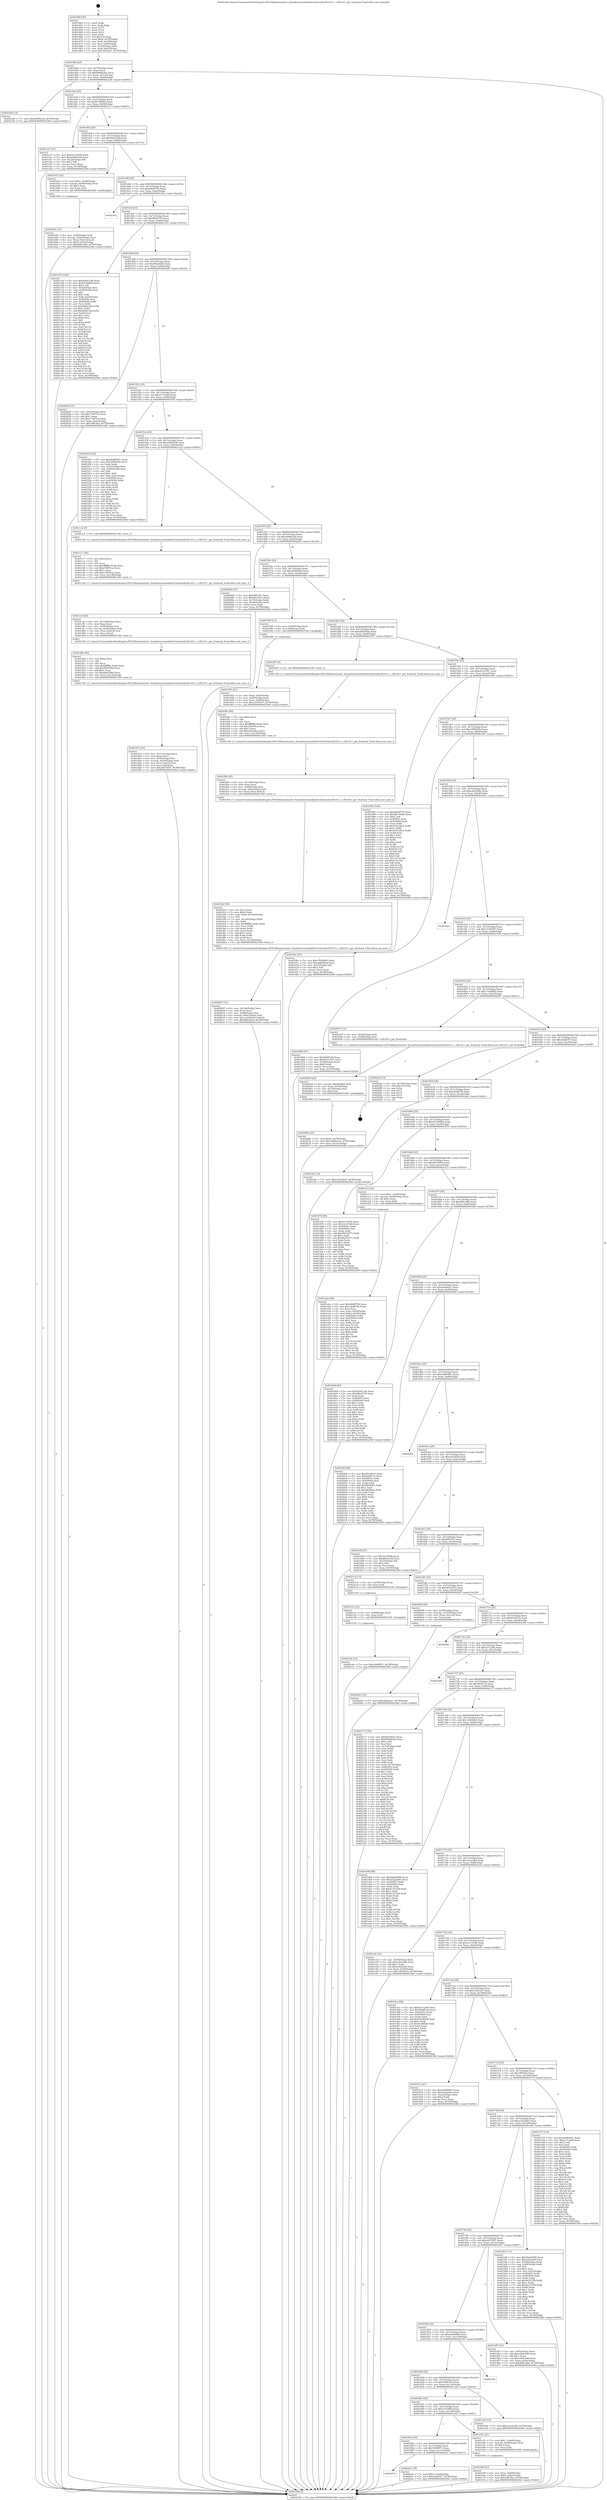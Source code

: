 digraph "0x401460" {
  label = "0x401460 (/mnt/c/Users/mathe/Desktop/tcc/POCII/binaries/extr_linuxdriversmediadvb-frontendss5h1411.c_s5h1411_get_frontend_Final-ollvm.out::main(0))"
  labelloc = "t"
  node[shape=record]

  Entry [label="",width=0.3,height=0.3,shape=circle,fillcolor=black,style=filled]
  "0x40148d" [label="{
     0x40148d [23]\l
     | [instrs]\l
     &nbsp;&nbsp;0x40148d \<+3\>: mov -0x78(%rbp),%eax\l
     &nbsp;&nbsp;0x401490 \<+2\>: mov %eax,%ecx\l
     &nbsp;&nbsp;0x401492 \<+6\>: sub $0x809b83ba,%ecx\l
     &nbsp;&nbsp;0x401498 \<+3\>: mov %eax,-0x7c(%rbp)\l
     &nbsp;&nbsp;0x40149b \<+3\>: mov %ecx,-0x80(%rbp)\l
     &nbsp;&nbsp;0x40149e \<+6\>: je 00000000004021b6 \<main+0xd56\>\l
  }"]
  "0x4021b6" [label="{
     0x4021b6 [12]\l
     | [instrs]\l
     &nbsp;&nbsp;0x4021b6 \<+7\>: movl $0xa4685a3d,-0x78(%rbp)\l
     &nbsp;&nbsp;0x4021bd \<+5\>: jmp 000000000040238d \<main+0xf2d\>\l
  }"]
  "0x4014a4" [label="{
     0x4014a4 [25]\l
     | [instrs]\l
     &nbsp;&nbsp;0x4014a4 \<+5\>: jmp 00000000004014a9 \<main+0x49\>\l
     &nbsp;&nbsp;0x4014a9 \<+3\>: mov -0x7c(%rbp),%eax\l
     &nbsp;&nbsp;0x4014ac \<+5\>: sub $0x8138f00d,%eax\l
     &nbsp;&nbsp;0x4014b1 \<+6\>: mov %eax,-0x84(%rbp)\l
     &nbsp;&nbsp;0x4014b7 \<+6\>: je 0000000000401ca7 \<main+0x847\>\l
  }"]
  Exit [label="",width=0.3,height=0.3,shape=circle,fillcolor=black,style=filled,peripheries=2]
  "0x401ca7" [label="{
     0x401ca7 [27]\l
     | [instrs]\l
     &nbsp;&nbsp;0x401ca7 \<+5\>: mov $0xd127d694,%eax\l
     &nbsp;&nbsp;0x401cac \<+5\>: mov $0xa3b081d6,%ecx\l
     &nbsp;&nbsp;0x401cb1 \<+3\>: mov -0x22(%rbp),%dl\l
     &nbsp;&nbsp;0x401cb4 \<+3\>: test $0x1,%dl\l
     &nbsp;&nbsp;0x401cb7 \<+3\>: cmovne %ecx,%eax\l
     &nbsp;&nbsp;0x401cba \<+3\>: mov %eax,-0x78(%rbp)\l
     &nbsp;&nbsp;0x401cbd \<+5\>: jmp 000000000040238d \<main+0xf2d\>\l
  }"]
  "0x4014bd" [label="{
     0x4014bd [25]\l
     | [instrs]\l
     &nbsp;&nbsp;0x4014bd \<+5\>: jmp 00000000004014c2 \<main+0x62\>\l
     &nbsp;&nbsp;0x4014c2 \<+3\>: mov -0x7c(%rbp),%eax\l
     &nbsp;&nbsp;0x4014c5 \<+5\>: sub $0x89e25e4f,%eax\l
     &nbsp;&nbsp;0x4014ca \<+6\>: mov %eax,-0x88(%rbp)\l
     &nbsp;&nbsp;0x4014d0 \<+6\>: je 0000000000401b7a \<main+0x71a\>\l
  }"]
  "0x401873" [label="{
     0x401873\l
  }", style=dashed]
  "0x401b7a" [label="{
     0x401b7a [23]\l
     | [instrs]\l
     &nbsp;&nbsp;0x401b7a \<+7\>: movl $0x1,-0x58(%rbp)\l
     &nbsp;&nbsp;0x401b81 \<+4\>: movslq -0x58(%rbp),%rax\l
     &nbsp;&nbsp;0x401b85 \<+4\>: shl $0x3,%rax\l
     &nbsp;&nbsp;0x401b89 \<+3\>: mov %rax,%rdi\l
     &nbsp;&nbsp;0x401b8c \<+5\>: call 0000000000401050 \<malloc@plt\>\l
     | [calls]\l
     &nbsp;&nbsp;0x401050 \{1\} (unknown)\l
  }"]
  "0x4014d6" [label="{
     0x4014d6 [25]\l
     | [instrs]\l
     &nbsp;&nbsp;0x4014d6 \<+5\>: jmp 00000000004014db \<main+0x7b\>\l
     &nbsp;&nbsp;0x4014db \<+3\>: mov -0x7c(%rbp),%eax\l
     &nbsp;&nbsp;0x4014de \<+5\>: sub $0x8d04f756,%eax\l
     &nbsp;&nbsp;0x4014e3 \<+6\>: mov %eax,-0x8c(%rbp)\l
     &nbsp;&nbsp;0x4014e9 \<+6\>: je 0000000000402302 \<main+0xea2\>\l
  }"]
  "0x4022dc" [label="{
     0x4022dc [19]\l
     | [instrs]\l
     &nbsp;&nbsp;0x4022dc \<+7\>: movl $0x0,-0x30(%rbp)\l
     &nbsp;&nbsp;0x4022e3 \<+7\>: movl $0xc82df1f7,-0x78(%rbp)\l
     &nbsp;&nbsp;0x4022ea \<+5\>: jmp 000000000040238d \<main+0xf2d\>\l
  }"]
  "0x402302" [label="{
     0x402302\l
  }", style=dashed]
  "0x4014ef" [label="{
     0x4014ef [25]\l
     | [instrs]\l
     &nbsp;&nbsp;0x4014ef \<+5\>: jmp 00000000004014f4 \<main+0x94\>\l
     &nbsp;&nbsp;0x4014f4 \<+3\>: mov -0x7c(%rbp),%eax\l
     &nbsp;&nbsp;0x4014f7 \<+5\>: sub $0x9f6e4755,%eax\l
     &nbsp;&nbsp;0x4014fc \<+6\>: mov %eax,-0x90(%rbp)\l
     &nbsp;&nbsp;0x401502 \<+6\>: je 0000000000401c03 \<main+0x7a3\>\l
  }"]
  "0x4021da" [label="{
     0x4021da [12]\l
     | [instrs]\l
     &nbsp;&nbsp;0x4021da \<+7\>: movl $0x394f987c,-0x78(%rbp)\l
     &nbsp;&nbsp;0x4021e1 \<+5\>: jmp 000000000040238d \<main+0xf2d\>\l
  }"]
  "0x401c03" [label="{
     0x401c03 [164]\l
     | [instrs]\l
     &nbsp;&nbsp;0x401c03 \<+5\>: mov $0x6c6b7cd6,%eax\l
     &nbsp;&nbsp;0x401c08 \<+5\>: mov $0x8138f00d,%ecx\l
     &nbsp;&nbsp;0x401c0d \<+2\>: mov $0x1,%dl\l
     &nbsp;&nbsp;0x401c0f \<+3\>: mov -0x5c(%rbp),%esi\l
     &nbsp;&nbsp;0x401c12 \<+3\>: cmp -0x58(%rbp),%esi\l
     &nbsp;&nbsp;0x401c15 \<+4\>: setl %dil\l
     &nbsp;&nbsp;0x401c19 \<+4\>: and $0x1,%dil\l
     &nbsp;&nbsp;0x401c1d \<+4\>: mov %dil,-0x22(%rbp)\l
     &nbsp;&nbsp;0x401c21 \<+7\>: mov 0x40505c,%esi\l
     &nbsp;&nbsp;0x401c28 \<+8\>: mov 0x405060,%r8d\l
     &nbsp;&nbsp;0x401c30 \<+3\>: mov %esi,%r9d\l
     &nbsp;&nbsp;0x401c33 \<+7\>: sub $0xd20f21bb,%r9d\l
     &nbsp;&nbsp;0x401c3a \<+4\>: sub $0x1,%r9d\l
     &nbsp;&nbsp;0x401c3e \<+7\>: add $0xd20f21bb,%r9d\l
     &nbsp;&nbsp;0x401c45 \<+4\>: imul %r9d,%esi\l
     &nbsp;&nbsp;0x401c49 \<+3\>: and $0x1,%esi\l
     &nbsp;&nbsp;0x401c4c \<+3\>: cmp $0x0,%esi\l
     &nbsp;&nbsp;0x401c4f \<+4\>: sete %dil\l
     &nbsp;&nbsp;0x401c53 \<+4\>: cmp $0xa,%r8d\l
     &nbsp;&nbsp;0x401c57 \<+4\>: setl %r10b\l
     &nbsp;&nbsp;0x401c5b \<+3\>: mov %dil,%r11b\l
     &nbsp;&nbsp;0x401c5e \<+4\>: xor $0xff,%r11b\l
     &nbsp;&nbsp;0x401c62 \<+3\>: mov %r10b,%bl\l
     &nbsp;&nbsp;0x401c65 \<+3\>: xor $0xff,%bl\l
     &nbsp;&nbsp;0x401c68 \<+3\>: xor $0x1,%dl\l
     &nbsp;&nbsp;0x401c6b \<+3\>: mov %r11b,%r14b\l
     &nbsp;&nbsp;0x401c6e \<+4\>: and $0xff,%r14b\l
     &nbsp;&nbsp;0x401c72 \<+3\>: and %dl,%dil\l
     &nbsp;&nbsp;0x401c75 \<+3\>: mov %bl,%r15b\l
     &nbsp;&nbsp;0x401c78 \<+4\>: and $0xff,%r15b\l
     &nbsp;&nbsp;0x401c7c \<+3\>: and %dl,%r10b\l
     &nbsp;&nbsp;0x401c7f \<+3\>: or %dil,%r14b\l
     &nbsp;&nbsp;0x401c82 \<+3\>: or %r10b,%r15b\l
     &nbsp;&nbsp;0x401c85 \<+3\>: xor %r15b,%r14b\l
     &nbsp;&nbsp;0x401c88 \<+3\>: or %bl,%r11b\l
     &nbsp;&nbsp;0x401c8b \<+4\>: xor $0xff,%r11b\l
     &nbsp;&nbsp;0x401c8f \<+3\>: or $0x1,%dl\l
     &nbsp;&nbsp;0x401c92 \<+3\>: and %dl,%r11b\l
     &nbsp;&nbsp;0x401c95 \<+3\>: or %r11b,%r14b\l
     &nbsp;&nbsp;0x401c98 \<+4\>: test $0x1,%r14b\l
     &nbsp;&nbsp;0x401c9c \<+3\>: cmovne %ecx,%eax\l
     &nbsp;&nbsp;0x401c9f \<+3\>: mov %eax,-0x78(%rbp)\l
     &nbsp;&nbsp;0x401ca2 \<+5\>: jmp 000000000040238d \<main+0xf2d\>\l
  }"]
  "0x401508" [label="{
     0x401508 [25]\l
     | [instrs]\l
     &nbsp;&nbsp;0x401508 \<+5\>: jmp 000000000040150d \<main+0xad\>\l
     &nbsp;&nbsp;0x40150d \<+3\>: mov -0x7c(%rbp),%eax\l
     &nbsp;&nbsp;0x401510 \<+5\>: sub $0x9fbe4420,%eax\l
     &nbsp;&nbsp;0x401515 \<+6\>: mov %eax,-0x94(%rbp)\l
     &nbsp;&nbsp;0x40151b \<+6\>: je 0000000000402028 \<main+0xbc8\>\l
  }"]
  "0x4021ce" [label="{
     0x4021ce [12]\l
     | [instrs]\l
     &nbsp;&nbsp;0x4021ce \<+4\>: mov -0x68(%rbp),%rax\l
     &nbsp;&nbsp;0x4021d2 \<+3\>: mov %rax,%rdi\l
     &nbsp;&nbsp;0x4021d5 \<+5\>: call 0000000000401030 \<free@plt\>\l
     | [calls]\l
     &nbsp;&nbsp;0x401030 \{1\} (unknown)\l
  }"]
  "0x402028" [label="{
     0x402028 [31]\l
     | [instrs]\l
     &nbsp;&nbsp;0x402028 \<+3\>: mov -0x6c(%rbp),%eax\l
     &nbsp;&nbsp;0x40202b \<+5\>: sub $0xc73f07c4,%eax\l
     &nbsp;&nbsp;0x402030 \<+3\>: add $0x1,%eax\l
     &nbsp;&nbsp;0x402033 \<+5\>: add $0xc73f07c4,%eax\l
     &nbsp;&nbsp;0x402038 \<+3\>: mov %eax,-0x6c(%rbp)\l
     &nbsp;&nbsp;0x40203b \<+7\>: movl $0x1fff16b2,-0x78(%rbp)\l
     &nbsp;&nbsp;0x402042 \<+5\>: jmp 000000000040238d \<main+0xf2d\>\l
  }"]
  "0x401521" [label="{
     0x401521 [25]\l
     | [instrs]\l
     &nbsp;&nbsp;0x401521 \<+5\>: jmp 0000000000401526 \<main+0xc6\>\l
     &nbsp;&nbsp;0x401526 \<+3\>: mov -0x7c(%rbp),%eax\l
     &nbsp;&nbsp;0x401529 \<+5\>: sub $0xa17c4af0,%eax\l
     &nbsp;&nbsp;0x40152e \<+6\>: mov %eax,-0x98(%rbp)\l
     &nbsp;&nbsp;0x401534 \<+6\>: je 0000000000401f05 \<main+0xaa5\>\l
  }"]
  "0x4020b3" [label="{
     0x4020b3 [12]\l
     | [instrs]\l
     &nbsp;&nbsp;0x4020b3 \<+7\>: movl $0xe26aba21,-0x78(%rbp)\l
     &nbsp;&nbsp;0x4020ba \<+5\>: jmp 000000000040238d \<main+0xf2d\>\l
  }"]
  "0x401f05" [label="{
     0x401f05 [103]\l
     | [instrs]\l
     &nbsp;&nbsp;0x401f05 \<+5\>: mov $0xeb960491,%eax\l
     &nbsp;&nbsp;0x401f0a \<+5\>: mov $0xc096b29a,%ecx\l
     &nbsp;&nbsp;0x401f0f \<+2\>: xor %edx,%edx\l
     &nbsp;&nbsp;0x401f11 \<+3\>: mov -0x6c(%rbp),%esi\l
     &nbsp;&nbsp;0x401f14 \<+3\>: cmp -0x60(%rbp),%esi\l
     &nbsp;&nbsp;0x401f17 \<+4\>: setl %dil\l
     &nbsp;&nbsp;0x401f1b \<+4\>: and $0x1,%dil\l
     &nbsp;&nbsp;0x401f1f \<+4\>: mov %dil,-0x21(%rbp)\l
     &nbsp;&nbsp;0x401f23 \<+7\>: mov 0x40505c,%esi\l
     &nbsp;&nbsp;0x401f2a \<+8\>: mov 0x405060,%r8d\l
     &nbsp;&nbsp;0x401f32 \<+3\>: sub $0x1,%edx\l
     &nbsp;&nbsp;0x401f35 \<+3\>: mov %esi,%r9d\l
     &nbsp;&nbsp;0x401f38 \<+3\>: add %edx,%r9d\l
     &nbsp;&nbsp;0x401f3b \<+4\>: imul %r9d,%esi\l
     &nbsp;&nbsp;0x401f3f \<+3\>: and $0x1,%esi\l
     &nbsp;&nbsp;0x401f42 \<+3\>: cmp $0x0,%esi\l
     &nbsp;&nbsp;0x401f45 \<+4\>: sete %dil\l
     &nbsp;&nbsp;0x401f49 \<+4\>: cmp $0xa,%r8d\l
     &nbsp;&nbsp;0x401f4d \<+4\>: setl %r10b\l
     &nbsp;&nbsp;0x401f51 \<+3\>: mov %dil,%r11b\l
     &nbsp;&nbsp;0x401f54 \<+3\>: and %r10b,%r11b\l
     &nbsp;&nbsp;0x401f57 \<+3\>: xor %r10b,%dil\l
     &nbsp;&nbsp;0x401f5a \<+3\>: or %dil,%r11b\l
     &nbsp;&nbsp;0x401f5d \<+4\>: test $0x1,%r11b\l
     &nbsp;&nbsp;0x401f61 \<+3\>: cmovne %ecx,%eax\l
     &nbsp;&nbsp;0x401f64 \<+3\>: mov %eax,-0x78(%rbp)\l
     &nbsp;&nbsp;0x401f67 \<+5\>: jmp 000000000040238d \<main+0xf2d\>\l
  }"]
  "0x40153a" [label="{
     0x40153a [25]\l
     | [instrs]\l
     &nbsp;&nbsp;0x40153a \<+5\>: jmp 000000000040153f \<main+0xdf\>\l
     &nbsp;&nbsp;0x40153f \<+3\>: mov -0x7c(%rbp),%eax\l
     &nbsp;&nbsp;0x401542 \<+5\>: sub $0xa3b081d6,%eax\l
     &nbsp;&nbsp;0x401547 \<+6\>: mov %eax,-0x9c(%rbp)\l
     &nbsp;&nbsp;0x40154d \<+6\>: je 0000000000401cc2 \<main+0x862\>\l
  }"]
  "0x40206b" [label="{
     0x40206b [25]\l
     | [instrs]\l
     &nbsp;&nbsp;0x40206b \<+7\>: movl $0x0,-0x74(%rbp)\l
     &nbsp;&nbsp;0x402072 \<+7\>: movl $0xa4685a3d,-0x78(%rbp)\l
     &nbsp;&nbsp;0x402079 \<+6\>: mov %eax,-0x14c(%rbp)\l
     &nbsp;&nbsp;0x40207f \<+5\>: jmp 000000000040238d \<main+0xf2d\>\l
  }"]
  "0x401cc2" [label="{
     0x401cc2 [5]\l
     | [instrs]\l
     &nbsp;&nbsp;0x401cc2 \<+5\>: call 0000000000401160 \<next_i\>\l
     | [calls]\l
     &nbsp;&nbsp;0x401160 \{1\} (/mnt/c/Users/mathe/Desktop/tcc/POCII/binaries/extr_linuxdriversmediadvb-frontendss5h1411.c_s5h1411_get_frontend_Final-ollvm.out::next_i)\l
  }"]
  "0x401553" [label="{
     0x401553 [25]\l
     | [instrs]\l
     &nbsp;&nbsp;0x401553 \<+5\>: jmp 0000000000401558 \<main+0xf8\>\l
     &nbsp;&nbsp;0x401558 \<+3\>: mov -0x7c(%rbp),%eax\l
     &nbsp;&nbsp;0x40155b \<+5\>: sub $0xa4685a3d,%eax\l
     &nbsp;&nbsp;0x401560 \<+6\>: mov %eax,-0xa0(%rbp)\l
     &nbsp;&nbsp;0x401566 \<+6\>: je 0000000000402084 \<main+0xc24\>\l
  }"]
  "0x402054" [label="{
     0x402054 [23]\l
     | [instrs]\l
     &nbsp;&nbsp;0x402054 \<+10\>: movabs $0x4030b6,%rdi\l
     &nbsp;&nbsp;0x40205e \<+3\>: mov %eax,-0x70(%rbp)\l
     &nbsp;&nbsp;0x402061 \<+3\>: mov -0x70(%rbp),%esi\l
     &nbsp;&nbsp;0x402064 \<+2\>: mov $0x0,%al\l
     &nbsp;&nbsp;0x402066 \<+5\>: call 0000000000401040 \<printf@plt\>\l
     | [calls]\l
     &nbsp;&nbsp;0x401040 \{1\} (unknown)\l
  }"]
  "0x402084" [label="{
     0x402084 [27]\l
     | [instrs]\l
     &nbsp;&nbsp;0x402084 \<+5\>: mov $0xf4ff1391,%eax\l
     &nbsp;&nbsp;0x402089 \<+5\>: mov $0xf841d5e3,%ecx\l
     &nbsp;&nbsp;0x40208e \<+3\>: mov -0x74(%rbp),%edx\l
     &nbsp;&nbsp;0x402091 \<+3\>: cmp -0x48(%rbp),%edx\l
     &nbsp;&nbsp;0x402094 \<+3\>: cmovl %ecx,%eax\l
     &nbsp;&nbsp;0x402097 \<+3\>: mov %eax,-0x78(%rbp)\l
     &nbsp;&nbsp;0x40209a \<+5\>: jmp 000000000040238d \<main+0xf2d\>\l
  }"]
  "0x40156c" [label="{
     0x40156c [25]\l
     | [instrs]\l
     &nbsp;&nbsp;0x40156c \<+5\>: jmp 0000000000401571 \<main+0x111\>\l
     &nbsp;&nbsp;0x401571 \<+3\>: mov -0x7c(%rbp),%eax\l
     &nbsp;&nbsp;0x401574 \<+5\>: sub $0xa4966693,%eax\l
     &nbsp;&nbsp;0x401579 \<+6\>: mov %eax,-0xa4(%rbp)\l
     &nbsp;&nbsp;0x40157f \<+6\>: je 0000000000401946 \<main+0x4e6\>\l
  }"]
  "0x402007" [label="{
     0x402007 [33]\l
     | [instrs]\l
     &nbsp;&nbsp;0x402007 \<+6\>: mov -0x148(%rbp),%ecx\l
     &nbsp;&nbsp;0x40200d \<+3\>: imul %eax,%ecx\l
     &nbsp;&nbsp;0x402010 \<+4\>: mov -0x68(%rbp),%rsi\l
     &nbsp;&nbsp;0x402014 \<+4\>: movslq -0x6c(%rbp),%rdi\l
     &nbsp;&nbsp;0x402018 \<+4\>: mov %ecx,0x4(%rsi,%rdi,8)\l
     &nbsp;&nbsp;0x40201c \<+7\>: movl $0x9fbe4420,-0x78(%rbp)\l
     &nbsp;&nbsp;0x402023 \<+5\>: jmp 000000000040238d \<main+0xf2d\>\l
  }"]
  "0x401946" [label="{
     0x401946 [13]\l
     | [instrs]\l
     &nbsp;&nbsp;0x401946 \<+4\>: mov -0x40(%rbp),%rax\l
     &nbsp;&nbsp;0x40194a \<+4\>: mov 0x8(%rax),%rdi\l
     &nbsp;&nbsp;0x40194e \<+5\>: call 0000000000401060 \<atoi@plt\>\l
     | [calls]\l
     &nbsp;&nbsp;0x401060 \{1\} (unknown)\l
  }"]
  "0x401585" [label="{
     0x401585 [25]\l
     | [instrs]\l
     &nbsp;&nbsp;0x401585 \<+5\>: jmp 000000000040158a \<main+0x12a\>\l
     &nbsp;&nbsp;0x40158a \<+3\>: mov -0x7c(%rbp),%eax\l
     &nbsp;&nbsp;0x40158d \<+5\>: sub $0xab8200ab,%eax\l
     &nbsp;&nbsp;0x401592 \<+6\>: mov %eax,-0xa8(%rbp)\l
     &nbsp;&nbsp;0x401598 \<+6\>: je 0000000000401f87 \<main+0xb27\>\l
  }"]
  "0x401fcd" [label="{
     0x401fcd [58]\l
     | [instrs]\l
     &nbsp;&nbsp;0x401fcd \<+2\>: xor %ecx,%ecx\l
     &nbsp;&nbsp;0x401fcf \<+5\>: mov $0x2,%edx\l
     &nbsp;&nbsp;0x401fd4 \<+6\>: mov %edx,-0x144(%rbp)\l
     &nbsp;&nbsp;0x401fda \<+1\>: cltd\l
     &nbsp;&nbsp;0x401fdb \<+7\>: mov -0x144(%rbp),%r8d\l
     &nbsp;&nbsp;0x401fe2 \<+3\>: idiv %r8d\l
     &nbsp;&nbsp;0x401fe5 \<+6\>: imul $0xfffffffe,%edx,%edx\l
     &nbsp;&nbsp;0x401feb \<+3\>: mov %ecx,%r9d\l
     &nbsp;&nbsp;0x401fee \<+3\>: sub %edx,%r9d\l
     &nbsp;&nbsp;0x401ff1 \<+2\>: mov %ecx,%edx\l
     &nbsp;&nbsp;0x401ff3 \<+3\>: sub $0x1,%edx\l
     &nbsp;&nbsp;0x401ff6 \<+3\>: add %edx,%r9d\l
     &nbsp;&nbsp;0x401ff9 \<+3\>: sub %r9d,%ecx\l
     &nbsp;&nbsp;0x401ffc \<+6\>: mov %ecx,-0x148(%rbp)\l
     &nbsp;&nbsp;0x402002 \<+5\>: call 0000000000401160 \<next_i\>\l
     | [calls]\l
     &nbsp;&nbsp;0x401160 \{1\} (/mnt/c/Users/mathe/Desktop/tcc/POCII/binaries/extr_linuxdriversmediadvb-frontendss5h1411.c_s5h1411_get_frontend_Final-ollvm.out::next_i)\l
  }"]
  "0x401f87" [label="{
     0x401f87 [5]\l
     | [instrs]\l
     &nbsp;&nbsp;0x401f87 \<+5\>: call 0000000000401160 \<next_i\>\l
     | [calls]\l
     &nbsp;&nbsp;0x401160 \{1\} (/mnt/c/Users/mathe/Desktop/tcc/POCII/binaries/extr_linuxdriversmediadvb-frontendss5h1411.c_s5h1411_get_frontend_Final-ollvm.out::next_i)\l
  }"]
  "0x40159e" [label="{
     0x40159e [25]\l
     | [instrs]\l
     &nbsp;&nbsp;0x40159e \<+5\>: jmp 00000000004015a3 \<main+0x143\>\l
     &nbsp;&nbsp;0x4015a3 \<+3\>: mov -0x7c(%rbp),%eax\l
     &nbsp;&nbsp;0x4015a6 \<+5\>: sub $0xbd31a781,%eax\l
     &nbsp;&nbsp;0x4015ab \<+6\>: mov %eax,-0xac(%rbp)\l
     &nbsp;&nbsp;0x4015b1 \<+6\>: je 0000000000401983 \<main+0x523\>\l
  }"]
  "0x401fb4" [label="{
     0x401fb4 [25]\l
     | [instrs]\l
     &nbsp;&nbsp;0x401fb4 \<+6\>: mov -0x140(%rbp),%ecx\l
     &nbsp;&nbsp;0x401fba \<+3\>: imul %eax,%ecx\l
     &nbsp;&nbsp;0x401fbd \<+4\>: mov -0x68(%rbp),%rsi\l
     &nbsp;&nbsp;0x401fc1 \<+4\>: movslq -0x6c(%rbp),%rdi\l
     &nbsp;&nbsp;0x401fc5 \<+3\>: mov %ecx,(%rsi,%rdi,8)\l
     &nbsp;&nbsp;0x401fc8 \<+5\>: call 0000000000401160 \<next_i\>\l
     | [calls]\l
     &nbsp;&nbsp;0x401160 \{1\} (/mnt/c/Users/mathe/Desktop/tcc/POCII/binaries/extr_linuxdriversmediadvb-frontendss5h1411.c_s5h1411_get_frontend_Final-ollvm.out::next_i)\l
  }"]
  "0x401983" [label="{
     0x401983 [144]\l
     | [instrs]\l
     &nbsp;&nbsp;0x401983 \<+5\>: mov $0x8d04f756,%eax\l
     &nbsp;&nbsp;0x401988 \<+5\>: mov $0xd8c7690e,%ecx\l
     &nbsp;&nbsp;0x40198d \<+2\>: mov $0x1,%dl\l
     &nbsp;&nbsp;0x40198f \<+7\>: mov 0x40505c,%esi\l
     &nbsp;&nbsp;0x401996 \<+7\>: mov 0x405060,%edi\l
     &nbsp;&nbsp;0x40199d \<+3\>: mov %esi,%r8d\l
     &nbsp;&nbsp;0x4019a0 \<+7\>: add $0x5c9128e3,%r8d\l
     &nbsp;&nbsp;0x4019a7 \<+4\>: sub $0x1,%r8d\l
     &nbsp;&nbsp;0x4019ab \<+7\>: sub $0x5c9128e3,%r8d\l
     &nbsp;&nbsp;0x4019b2 \<+4\>: imul %r8d,%esi\l
     &nbsp;&nbsp;0x4019b6 \<+3\>: and $0x1,%esi\l
     &nbsp;&nbsp;0x4019b9 \<+3\>: cmp $0x0,%esi\l
     &nbsp;&nbsp;0x4019bc \<+4\>: sete %r9b\l
     &nbsp;&nbsp;0x4019c0 \<+3\>: cmp $0xa,%edi\l
     &nbsp;&nbsp;0x4019c3 \<+4\>: setl %r10b\l
     &nbsp;&nbsp;0x4019c7 \<+3\>: mov %r9b,%r11b\l
     &nbsp;&nbsp;0x4019ca \<+4\>: xor $0xff,%r11b\l
     &nbsp;&nbsp;0x4019ce \<+3\>: mov %r10b,%bl\l
     &nbsp;&nbsp;0x4019d1 \<+3\>: xor $0xff,%bl\l
     &nbsp;&nbsp;0x4019d4 \<+3\>: xor $0x0,%dl\l
     &nbsp;&nbsp;0x4019d7 \<+3\>: mov %r11b,%r14b\l
     &nbsp;&nbsp;0x4019da \<+4\>: and $0x0,%r14b\l
     &nbsp;&nbsp;0x4019de \<+3\>: and %dl,%r9b\l
     &nbsp;&nbsp;0x4019e1 \<+3\>: mov %bl,%r15b\l
     &nbsp;&nbsp;0x4019e4 \<+4\>: and $0x0,%r15b\l
     &nbsp;&nbsp;0x4019e8 \<+3\>: and %dl,%r10b\l
     &nbsp;&nbsp;0x4019eb \<+3\>: or %r9b,%r14b\l
     &nbsp;&nbsp;0x4019ee \<+3\>: or %r10b,%r15b\l
     &nbsp;&nbsp;0x4019f1 \<+3\>: xor %r15b,%r14b\l
     &nbsp;&nbsp;0x4019f4 \<+3\>: or %bl,%r11b\l
     &nbsp;&nbsp;0x4019f7 \<+4\>: xor $0xff,%r11b\l
     &nbsp;&nbsp;0x4019fb \<+3\>: or $0x0,%dl\l
     &nbsp;&nbsp;0x4019fe \<+3\>: and %dl,%r11b\l
     &nbsp;&nbsp;0x401a01 \<+3\>: or %r11b,%r14b\l
     &nbsp;&nbsp;0x401a04 \<+4\>: test $0x1,%r14b\l
     &nbsp;&nbsp;0x401a08 \<+3\>: cmovne %ecx,%eax\l
     &nbsp;&nbsp;0x401a0b \<+3\>: mov %eax,-0x78(%rbp)\l
     &nbsp;&nbsp;0x401a0e \<+5\>: jmp 000000000040238d \<main+0xf2d\>\l
  }"]
  "0x4015b7" [label="{
     0x4015b7 [25]\l
     | [instrs]\l
     &nbsp;&nbsp;0x4015b7 \<+5\>: jmp 00000000004015bc \<main+0x15c\>\l
     &nbsp;&nbsp;0x4015bc \<+3\>: mov -0x7c(%rbp),%eax\l
     &nbsp;&nbsp;0x4015bf \<+5\>: sub $0xc096b29a,%eax\l
     &nbsp;&nbsp;0x4015c4 \<+6\>: mov %eax,-0xb0(%rbp)\l
     &nbsp;&nbsp;0x4015ca \<+6\>: je 0000000000401f6c \<main+0xb0c\>\l
  }"]
  "0x401f8c" [label="{
     0x401f8c [40]\l
     | [instrs]\l
     &nbsp;&nbsp;0x401f8c \<+5\>: mov $0x2,%ecx\l
     &nbsp;&nbsp;0x401f91 \<+1\>: cltd\l
     &nbsp;&nbsp;0x401f92 \<+2\>: idiv %ecx\l
     &nbsp;&nbsp;0x401f94 \<+6\>: imul $0xfffffffe,%edx,%ecx\l
     &nbsp;&nbsp;0x401f9a \<+6\>: sub $0xe5bcb6ca,%ecx\l
     &nbsp;&nbsp;0x401fa0 \<+3\>: add $0x1,%ecx\l
     &nbsp;&nbsp;0x401fa3 \<+6\>: add $0xe5bcb6ca,%ecx\l
     &nbsp;&nbsp;0x401fa9 \<+6\>: mov %ecx,-0x140(%rbp)\l
     &nbsp;&nbsp;0x401faf \<+5\>: call 0000000000401160 \<next_i\>\l
     | [calls]\l
     &nbsp;&nbsp;0x401160 \{1\} (/mnt/c/Users/mathe/Desktop/tcc/POCII/binaries/extr_linuxdriversmediadvb-frontendss5h1411.c_s5h1411_get_frontend_Final-ollvm.out::next_i)\l
  }"]
  "0x401f6c" [label="{
     0x401f6c [27]\l
     | [instrs]\l
     &nbsp;&nbsp;0x401f6c \<+5\>: mov $0xc7b58b45,%eax\l
     &nbsp;&nbsp;0x401f71 \<+5\>: mov $0xab8200ab,%ecx\l
     &nbsp;&nbsp;0x401f76 \<+3\>: mov -0x21(%rbp),%dl\l
     &nbsp;&nbsp;0x401f79 \<+3\>: test $0x1,%dl\l
     &nbsp;&nbsp;0x401f7c \<+3\>: cmovne %ecx,%eax\l
     &nbsp;&nbsp;0x401f7f \<+3\>: mov %eax,-0x78(%rbp)\l
     &nbsp;&nbsp;0x401f82 \<+5\>: jmp 000000000040238d \<main+0xf2d\>\l
  }"]
  "0x4015d0" [label="{
     0x4015d0 [25]\l
     | [instrs]\l
     &nbsp;&nbsp;0x4015d0 \<+5\>: jmp 00000000004015d5 \<main+0x175\>\l
     &nbsp;&nbsp;0x4015d5 \<+3\>: mov -0x7c(%rbp),%eax\l
     &nbsp;&nbsp;0x4015d8 \<+5\>: sub $0xc0e22d0e,%eax\l
     &nbsp;&nbsp;0x4015dd \<+6\>: mov %eax,-0xb4(%rbp)\l
     &nbsp;&nbsp;0x4015e3 \<+6\>: je 000000000040192e \<main+0x4ce\>\l
  }"]
  "0x401e68" [label="{
     0x401e68 [23]\l
     | [instrs]\l
     &nbsp;&nbsp;0x401e68 \<+4\>: mov %rax,-0x68(%rbp)\l
     &nbsp;&nbsp;0x401e6c \<+7\>: movl $0x0,-0x6c(%rbp)\l
     &nbsp;&nbsp;0x401e73 \<+7\>: movl $0x1fff16b2,-0x78(%rbp)\l
     &nbsp;&nbsp;0x401e7a \<+5\>: jmp 000000000040238d \<main+0xf2d\>\l
  }"]
  "0x40192e" [label="{
     0x40192e\l
  }", style=dashed]
  "0x4015e9" [label="{
     0x4015e9 [25]\l
     | [instrs]\l
     &nbsp;&nbsp;0x4015e9 \<+5\>: jmp 00000000004015ee \<main+0x18e\>\l
     &nbsp;&nbsp;0x4015ee \<+3\>: mov -0x7c(%rbp),%eax\l
     &nbsp;&nbsp;0x4015f1 \<+5\>: sub $0xc2109307,%eax\l
     &nbsp;&nbsp;0x4015f6 \<+6\>: mov %eax,-0xb8(%rbp)\l
     &nbsp;&nbsp;0x4015fc \<+6\>: je 0000000000401968 \<main+0x508\>\l
  }"]
  "0x40185a" [label="{
     0x40185a [25]\l
     | [instrs]\l
     &nbsp;&nbsp;0x40185a \<+5\>: jmp 000000000040185f \<main+0x3ff\>\l
     &nbsp;&nbsp;0x40185f \<+3\>: mov -0x7c(%rbp),%eax\l
     &nbsp;&nbsp;0x401862 \<+5\>: sub $0x394f987c,%eax\l
     &nbsp;&nbsp;0x401867 \<+6\>: mov %eax,-0x11c(%rbp)\l
     &nbsp;&nbsp;0x40186d \<+6\>: je 00000000004022dc \<main+0xe7c\>\l
  }"]
  "0x401968" [label="{
     0x401968 [27]\l
     | [instrs]\l
     &nbsp;&nbsp;0x401968 \<+5\>: mov $0x5f66819f,%eax\l
     &nbsp;&nbsp;0x40196d \<+5\>: mov $0xbd31a781,%ecx\l
     &nbsp;&nbsp;0x401972 \<+3\>: mov -0x28(%rbp),%edx\l
     &nbsp;&nbsp;0x401975 \<+3\>: cmp $0x0,%edx\l
     &nbsp;&nbsp;0x401978 \<+3\>: cmove %ecx,%eax\l
     &nbsp;&nbsp;0x40197b \<+3\>: mov %eax,-0x78(%rbp)\l
     &nbsp;&nbsp;0x40197e \<+5\>: jmp 000000000040238d \<main+0xf2d\>\l
  }"]
  "0x401602" [label="{
     0x401602 [25]\l
     | [instrs]\l
     &nbsp;&nbsp;0x401602 \<+5\>: jmp 0000000000401607 \<main+0x1a7\>\l
     &nbsp;&nbsp;0x401607 \<+3\>: mov -0x7c(%rbp),%eax\l
     &nbsp;&nbsp;0x40160a \<+5\>: sub $0xc7b58b45,%eax\l
     &nbsp;&nbsp;0x40160f \<+6\>: mov %eax,-0xbc(%rbp)\l
     &nbsp;&nbsp;0x401615 \<+6\>: je 0000000000402047 \<main+0xbe7\>\l
  }"]
  "0x401e51" [label="{
     0x401e51 [23]\l
     | [instrs]\l
     &nbsp;&nbsp;0x401e51 \<+7\>: movl $0x1,-0x60(%rbp)\l
     &nbsp;&nbsp;0x401e58 \<+4\>: movslq -0x60(%rbp),%rax\l
     &nbsp;&nbsp;0x401e5c \<+4\>: shl $0x3,%rax\l
     &nbsp;&nbsp;0x401e60 \<+3\>: mov %rax,%rdi\l
     &nbsp;&nbsp;0x401e63 \<+5\>: call 0000000000401050 \<malloc@plt\>\l
     | [calls]\l
     &nbsp;&nbsp;0x401050 \{1\} (unknown)\l
  }"]
  "0x402047" [label="{
     0x402047 [13]\l
     | [instrs]\l
     &nbsp;&nbsp;0x402047 \<+4\>: mov -0x50(%rbp),%rdi\l
     &nbsp;&nbsp;0x40204b \<+4\>: mov -0x68(%rbp),%rsi\l
     &nbsp;&nbsp;0x40204f \<+5\>: call 0000000000401420 \<s5h1411_get_frontend\>\l
     | [calls]\l
     &nbsp;&nbsp;0x401420 \{1\} (/mnt/c/Users/mathe/Desktop/tcc/POCII/binaries/extr_linuxdriversmediadvb-frontendss5h1411.c_s5h1411_get_frontend_Final-ollvm.out::s5h1411_get_frontend)\l
  }"]
  "0x40161b" [label="{
     0x40161b [25]\l
     | [instrs]\l
     &nbsp;&nbsp;0x40161b \<+5\>: jmp 0000000000401620 \<main+0x1c0\>\l
     &nbsp;&nbsp;0x401620 \<+3\>: mov -0x7c(%rbp),%eax\l
     &nbsp;&nbsp;0x401623 \<+5\>: sub $0xc82df1f7,%eax\l
     &nbsp;&nbsp;0x401628 \<+6\>: mov %eax,-0xc0(%rbp)\l
     &nbsp;&nbsp;0x40162e \<+6\>: je 00000000004022ef \<main+0xe8f\>\l
  }"]
  "0x401841" [label="{
     0x401841 [25]\l
     | [instrs]\l
     &nbsp;&nbsp;0x401841 \<+5\>: jmp 0000000000401846 \<main+0x3e6\>\l
     &nbsp;&nbsp;0x401846 \<+3\>: mov -0x7c(%rbp),%eax\l
     &nbsp;&nbsp;0x401849 \<+5\>: sub $0x33a7f95b,%eax\l
     &nbsp;&nbsp;0x40184e \<+6\>: mov %eax,-0x118(%rbp)\l
     &nbsp;&nbsp;0x401854 \<+6\>: je 0000000000401e51 \<main+0x9f1\>\l
  }"]
  "0x4022ef" [label="{
     0x4022ef [19]\l
     | [instrs]\l
     &nbsp;&nbsp;0x4022ef \<+3\>: mov -0x30(%rbp),%eax\l
     &nbsp;&nbsp;0x4022f2 \<+7\>: add $0x130,%rsp\l
     &nbsp;&nbsp;0x4022f9 \<+1\>: pop %rbx\l
     &nbsp;&nbsp;0x4022fa \<+2\>: pop %r12\l
     &nbsp;&nbsp;0x4022fc \<+2\>: pop %r14\l
     &nbsp;&nbsp;0x4022fe \<+2\>: pop %r15\l
     &nbsp;&nbsp;0x402300 \<+1\>: pop %rbp\l
     &nbsp;&nbsp;0x402301 \<+1\>: ret\l
  }"]
  "0x401634" [label="{
     0x401634 [25]\l
     | [instrs]\l
     &nbsp;&nbsp;0x401634 \<+5\>: jmp 0000000000401639 \<main+0x1d9\>\l
     &nbsp;&nbsp;0x401639 \<+3\>: mov -0x7c(%rbp),%eax\l
     &nbsp;&nbsp;0x40163c \<+5\>: sub $0xc8a967fb,%eax\l
     &nbsp;&nbsp;0x401641 \<+6\>: mov %eax,-0xc4(%rbp)\l
     &nbsp;&nbsp;0x401647 \<+6\>: je 0000000000401a8c \<main+0x62c\>\l
  }"]
  "0x401e26" [label="{
     0x401e26 [12]\l
     | [instrs]\l
     &nbsp;&nbsp;0x401e26 \<+7\>: movl $0x1aeca3b8,-0x78(%rbp)\l
     &nbsp;&nbsp;0x401e2d \<+5\>: jmp 000000000040238d \<main+0xf2d\>\l
  }"]
  "0x401a8c" [label="{
     0x401a8c [12]\l
     | [instrs]\l
     &nbsp;&nbsp;0x401a8c \<+7\>: movl $0x146366e5,-0x78(%rbp)\l
     &nbsp;&nbsp;0x401a93 \<+5\>: jmp 000000000040238d \<main+0xf2d\>\l
  }"]
  "0x40164d" [label="{
     0x40164d [25]\l
     | [instrs]\l
     &nbsp;&nbsp;0x40164d \<+5\>: jmp 0000000000401652 \<main+0x1f2\>\l
     &nbsp;&nbsp;0x401652 \<+3\>: mov -0x7c(%rbp),%eax\l
     &nbsp;&nbsp;0x401655 \<+5\>: sub $0xd127d694,%eax\l
     &nbsp;&nbsp;0x40165a \<+6\>: mov %eax,-0xc8(%rbp)\l
     &nbsp;&nbsp;0x401660 \<+6\>: je 0000000000401d76 \<main+0x916\>\l
  }"]
  "0x401828" [label="{
     0x401828 [25]\l
     | [instrs]\l
     &nbsp;&nbsp;0x401828 \<+5\>: jmp 000000000040182d \<main+0x3cd\>\l
     &nbsp;&nbsp;0x40182d \<+3\>: mov -0x7c(%rbp),%eax\l
     &nbsp;&nbsp;0x401830 \<+5\>: sub $0x306f03c9,%eax\l
     &nbsp;&nbsp;0x401835 \<+6\>: mov %eax,-0x114(%rbp)\l
     &nbsp;&nbsp;0x40183b \<+6\>: je 0000000000401e26 \<main+0x9c6\>\l
  }"]
  "0x401d76" [label="{
     0x401d76 [88]\l
     | [instrs]\l
     &nbsp;&nbsp;0x401d76 \<+5\>: mov $0xfac7a290,%eax\l
     &nbsp;&nbsp;0x401d7b \<+5\>: mov $0x1e11f1d6,%ecx\l
     &nbsp;&nbsp;0x401d80 \<+7\>: mov 0x40505c,%edx\l
     &nbsp;&nbsp;0x401d87 \<+7\>: mov 0x405060,%esi\l
     &nbsp;&nbsp;0x401d8e \<+2\>: mov %edx,%edi\l
     &nbsp;&nbsp;0x401d90 \<+6\>: add $0xd93d1871,%edi\l
     &nbsp;&nbsp;0x401d96 \<+3\>: sub $0x1,%edi\l
     &nbsp;&nbsp;0x401d99 \<+6\>: sub $0xd93d1871,%edi\l
     &nbsp;&nbsp;0x401d9f \<+3\>: imul %edi,%edx\l
     &nbsp;&nbsp;0x401da2 \<+3\>: and $0x1,%edx\l
     &nbsp;&nbsp;0x401da5 \<+3\>: cmp $0x0,%edx\l
     &nbsp;&nbsp;0x401da8 \<+4\>: sete %r8b\l
     &nbsp;&nbsp;0x401dac \<+3\>: cmp $0xa,%esi\l
     &nbsp;&nbsp;0x401daf \<+4\>: setl %r9b\l
     &nbsp;&nbsp;0x401db3 \<+3\>: mov %r8b,%r10b\l
     &nbsp;&nbsp;0x401db6 \<+3\>: and %r9b,%r10b\l
     &nbsp;&nbsp;0x401db9 \<+3\>: xor %r9b,%r8b\l
     &nbsp;&nbsp;0x401dbc \<+3\>: or %r8b,%r10b\l
     &nbsp;&nbsp;0x401dbf \<+4\>: test $0x1,%r10b\l
     &nbsp;&nbsp;0x401dc3 \<+3\>: cmovne %ecx,%eax\l
     &nbsp;&nbsp;0x401dc6 \<+3\>: mov %eax,-0x78(%rbp)\l
     &nbsp;&nbsp;0x401dc9 \<+5\>: jmp 000000000040238d \<main+0xf2d\>\l
  }"]
  "0x401666" [label="{
     0x401666 [25]\l
     | [instrs]\l
     &nbsp;&nbsp;0x401666 \<+5\>: jmp 000000000040166b \<main+0x20b\>\l
     &nbsp;&nbsp;0x40166b \<+3\>: mov -0x7c(%rbp),%eax\l
     &nbsp;&nbsp;0x40166e \<+5\>: sub $0xd8c7690e,%eax\l
     &nbsp;&nbsp;0x401673 \<+6\>: mov %eax,-0xcc(%rbp)\l
     &nbsp;&nbsp;0x401679 \<+6\>: je 0000000000401a13 \<main+0x5b3\>\l
  }"]
  "0x402330" [label="{
     0x402330\l
  }", style=dashed]
  "0x401a13" [label="{
     0x401a13 [23]\l
     | [instrs]\l
     &nbsp;&nbsp;0x401a13 \<+7\>: movl $0x1,-0x48(%rbp)\l
     &nbsp;&nbsp;0x401a1a \<+4\>: movslq -0x48(%rbp),%rax\l
     &nbsp;&nbsp;0x401a1e \<+4\>: shl $0x3,%rax\l
     &nbsp;&nbsp;0x401a22 \<+3\>: mov %rax,%rdi\l
     &nbsp;&nbsp;0x401a25 \<+5\>: call 0000000000401050 \<malloc@plt\>\l
     | [calls]\l
     &nbsp;&nbsp;0x401050 \{1\} (unknown)\l
  }"]
  "0x40167f" [label="{
     0x40167f [25]\l
     | [instrs]\l
     &nbsp;&nbsp;0x40167f \<+5\>: jmp 0000000000401684 \<main+0x224\>\l
     &nbsp;&nbsp;0x401684 \<+3\>: mov -0x7c(%rbp),%eax\l
     &nbsp;&nbsp;0x401687 \<+5\>: sub $0xd98ccfb0,%eax\l
     &nbsp;&nbsp;0x40168c \<+6\>: mov %eax,-0xd0(%rbp)\l
     &nbsp;&nbsp;0x401692 \<+6\>: je 0000000000401bb0 \<main+0x750\>\l
  }"]
  "0x40180f" [label="{
     0x40180f [25]\l
     | [instrs]\l
     &nbsp;&nbsp;0x40180f \<+5\>: jmp 0000000000401814 \<main+0x3b4\>\l
     &nbsp;&nbsp;0x401814 \<+3\>: mov -0x7c(%rbp),%eax\l
     &nbsp;&nbsp;0x401817 \<+5\>: sub $0x2ba9d388,%eax\l
     &nbsp;&nbsp;0x40181c \<+6\>: mov %eax,-0x110(%rbp)\l
     &nbsp;&nbsp;0x401822 \<+6\>: je 0000000000402330 \<main+0xed0\>\l
  }"]
  "0x401bb0" [label="{
     0x401bb0 [83]\l
     | [instrs]\l
     &nbsp;&nbsp;0x401bb0 \<+5\>: mov $0x6c6b7cd6,%eax\l
     &nbsp;&nbsp;0x401bb5 \<+5\>: mov $0x9f6e4755,%ecx\l
     &nbsp;&nbsp;0x401bba \<+2\>: xor %edx,%edx\l
     &nbsp;&nbsp;0x401bbc \<+7\>: mov 0x40505c,%esi\l
     &nbsp;&nbsp;0x401bc3 \<+7\>: mov 0x405060,%edi\l
     &nbsp;&nbsp;0x401bca \<+3\>: sub $0x1,%edx\l
     &nbsp;&nbsp;0x401bcd \<+3\>: mov %esi,%r8d\l
     &nbsp;&nbsp;0x401bd0 \<+3\>: add %edx,%r8d\l
     &nbsp;&nbsp;0x401bd3 \<+4\>: imul %r8d,%esi\l
     &nbsp;&nbsp;0x401bd7 \<+3\>: and $0x1,%esi\l
     &nbsp;&nbsp;0x401bda \<+3\>: cmp $0x0,%esi\l
     &nbsp;&nbsp;0x401bdd \<+4\>: sete %r9b\l
     &nbsp;&nbsp;0x401be1 \<+3\>: cmp $0xa,%edi\l
     &nbsp;&nbsp;0x401be4 \<+4\>: setl %r10b\l
     &nbsp;&nbsp;0x401be8 \<+3\>: mov %r9b,%r11b\l
     &nbsp;&nbsp;0x401beb \<+3\>: and %r10b,%r11b\l
     &nbsp;&nbsp;0x401bee \<+3\>: xor %r10b,%r9b\l
     &nbsp;&nbsp;0x401bf1 \<+3\>: or %r9b,%r11b\l
     &nbsp;&nbsp;0x401bf4 \<+4\>: test $0x1,%r11b\l
     &nbsp;&nbsp;0x401bf8 \<+3\>: cmovne %ecx,%eax\l
     &nbsp;&nbsp;0x401bfb \<+3\>: mov %eax,-0x78(%rbp)\l
     &nbsp;&nbsp;0x401bfe \<+5\>: jmp 000000000040238d \<main+0xf2d\>\l
  }"]
  "0x401698" [label="{
     0x401698 [25]\l
     | [instrs]\l
     &nbsp;&nbsp;0x401698 \<+5\>: jmp 000000000040169d \<main+0x23d\>\l
     &nbsp;&nbsp;0x40169d \<+3\>: mov -0x7c(%rbp),%eax\l
     &nbsp;&nbsp;0x4016a0 \<+5\>: sub $0xe26aba21,%eax\l
     &nbsp;&nbsp;0x4016a5 \<+6\>: mov %eax,-0xd4(%rbp)\l
     &nbsp;&nbsp;0x4016ab \<+6\>: je 00000000004020bf \<main+0xc5f\>\l
  }"]
  "0x401d57" [label="{
     0x401d57 [31]\l
     | [instrs]\l
     &nbsp;&nbsp;0x401d57 \<+3\>: mov -0x5c(%rbp),%eax\l
     &nbsp;&nbsp;0x401d5a \<+5\>: add $0xa364c0d6,%eax\l
     &nbsp;&nbsp;0x401d5f \<+3\>: add $0x1,%eax\l
     &nbsp;&nbsp;0x401d62 \<+5\>: sub $0xa364c0d6,%eax\l
     &nbsp;&nbsp;0x401d67 \<+3\>: mov %eax,-0x5c(%rbp)\l
     &nbsp;&nbsp;0x401d6a \<+7\>: movl $0xd98ccfb0,-0x78(%rbp)\l
     &nbsp;&nbsp;0x401d71 \<+5\>: jmp 000000000040238d \<main+0xf2d\>\l
  }"]
  "0x4020bf" [label="{
     0x4020bf [88]\l
     | [instrs]\l
     &nbsp;&nbsp;0x4020bf \<+5\>: mov $0xf910d5c5,%eax\l
     &nbsp;&nbsp;0x4020c4 \<+5\>: mov $0x9dd57c2,%ecx\l
     &nbsp;&nbsp;0x4020c9 \<+7\>: mov 0x40505c,%edx\l
     &nbsp;&nbsp;0x4020d0 \<+7\>: mov 0x405060,%esi\l
     &nbsp;&nbsp;0x4020d7 \<+2\>: mov %edx,%edi\l
     &nbsp;&nbsp;0x4020d9 \<+6\>: add $0x6ffe96d1,%edi\l
     &nbsp;&nbsp;0x4020df \<+3\>: sub $0x1,%edi\l
     &nbsp;&nbsp;0x4020e2 \<+6\>: sub $0x6ffe96d1,%edi\l
     &nbsp;&nbsp;0x4020e8 \<+3\>: imul %edi,%edx\l
     &nbsp;&nbsp;0x4020eb \<+3\>: and $0x1,%edx\l
     &nbsp;&nbsp;0x4020ee \<+3\>: cmp $0x0,%edx\l
     &nbsp;&nbsp;0x4020f1 \<+4\>: sete %r8b\l
     &nbsp;&nbsp;0x4020f5 \<+3\>: cmp $0xa,%esi\l
     &nbsp;&nbsp;0x4020f8 \<+4\>: setl %r9b\l
     &nbsp;&nbsp;0x4020fc \<+3\>: mov %r8b,%r10b\l
     &nbsp;&nbsp;0x4020ff \<+3\>: and %r9b,%r10b\l
     &nbsp;&nbsp;0x402102 \<+3\>: xor %r9b,%r8b\l
     &nbsp;&nbsp;0x402105 \<+3\>: or %r8b,%r10b\l
     &nbsp;&nbsp;0x402108 \<+4\>: test $0x1,%r10b\l
     &nbsp;&nbsp;0x40210c \<+3\>: cmovne %ecx,%eax\l
     &nbsp;&nbsp;0x40210f \<+3\>: mov %eax,-0x78(%rbp)\l
     &nbsp;&nbsp;0x402112 \<+5\>: jmp 000000000040238d \<main+0xf2d\>\l
  }"]
  "0x4016b1" [label="{
     0x4016b1 [25]\l
     | [instrs]\l
     &nbsp;&nbsp;0x4016b1 \<+5\>: jmp 00000000004016b6 \<main+0x256\>\l
     &nbsp;&nbsp;0x4016b6 \<+3\>: mov -0x7c(%rbp),%eax\l
     &nbsp;&nbsp;0x4016b9 \<+5\>: sub $0xeb960491,%eax\l
     &nbsp;&nbsp;0x4016be \<+6\>: mov %eax,-0xd8(%rbp)\l
     &nbsp;&nbsp;0x4016c4 \<+6\>: je 0000000000402354 \<main+0xef4\>\l
  }"]
  "0x401d33" [label="{
     0x401d33 [36]\l
     | [instrs]\l
     &nbsp;&nbsp;0x401d33 \<+6\>: mov -0x13c(%rbp),%ecx\l
     &nbsp;&nbsp;0x401d39 \<+3\>: imul %eax,%ecx\l
     &nbsp;&nbsp;0x401d3c \<+4\>: mov -0x50(%rbp),%rsi\l
     &nbsp;&nbsp;0x401d40 \<+4\>: movslq -0x54(%rbp),%rdi\l
     &nbsp;&nbsp;0x401d44 \<+4\>: mov (%rsi,%rdi,8),%rsi\l
     &nbsp;&nbsp;0x401d48 \<+3\>: mov %ecx,0x4(%rsi)\l
     &nbsp;&nbsp;0x401d4b \<+7\>: movl $0x244750f7,-0x78(%rbp)\l
     &nbsp;&nbsp;0x401d52 \<+5\>: jmp 000000000040238d \<main+0xf2d\>\l
  }"]
  "0x402354" [label="{
     0x402354\l
  }", style=dashed]
  "0x4016ca" [label="{
     0x4016ca [25]\l
     | [instrs]\l
     &nbsp;&nbsp;0x4016ca \<+5\>: jmp 00000000004016cf \<main+0x26f\>\l
     &nbsp;&nbsp;0x4016cf \<+3\>: mov -0x7c(%rbp),%eax\l
     &nbsp;&nbsp;0x4016d2 \<+5\>: sub $0xee0e5ef4,%eax\l
     &nbsp;&nbsp;0x4016d7 \<+6\>: mov %eax,-0xdc(%rbp)\l
     &nbsp;&nbsp;0x4016dd \<+6\>: je 0000000000401b5f \<main+0x6ff\>\l
  }"]
  "0x401d0b" [label="{
     0x401d0b [40]\l
     | [instrs]\l
     &nbsp;&nbsp;0x401d0b \<+5\>: mov $0x2,%ecx\l
     &nbsp;&nbsp;0x401d10 \<+1\>: cltd\l
     &nbsp;&nbsp;0x401d11 \<+2\>: idiv %ecx\l
     &nbsp;&nbsp;0x401d13 \<+6\>: imul $0xfffffffe,%edx,%ecx\l
     &nbsp;&nbsp;0x401d19 \<+6\>: add $0x6fe6786d,%ecx\l
     &nbsp;&nbsp;0x401d1f \<+3\>: add $0x1,%ecx\l
     &nbsp;&nbsp;0x401d22 \<+6\>: sub $0x6fe6786d,%ecx\l
     &nbsp;&nbsp;0x401d28 \<+6\>: mov %ecx,-0x13c(%rbp)\l
     &nbsp;&nbsp;0x401d2e \<+5\>: call 0000000000401160 \<next_i\>\l
     | [calls]\l
     &nbsp;&nbsp;0x401160 \{1\} (/mnt/c/Users/mathe/Desktop/tcc/POCII/binaries/extr_linuxdriversmediadvb-frontendss5h1411.c_s5h1411_get_frontend_Final-ollvm.out::next_i)\l
  }"]
  "0x401b5f" [label="{
     0x401b5f [27]\l
     | [instrs]\l
     &nbsp;&nbsp;0x401b5f \<+5\>: mov $0x33a7f95b,%eax\l
     &nbsp;&nbsp;0x401b64 \<+5\>: mov $0x89e25e4f,%ecx\l
     &nbsp;&nbsp;0x401b69 \<+3\>: mov -0x23(%rbp),%dl\l
     &nbsp;&nbsp;0x401b6c \<+3\>: test $0x1,%dl\l
     &nbsp;&nbsp;0x401b6f \<+3\>: cmovne %ecx,%eax\l
     &nbsp;&nbsp;0x401b72 \<+3\>: mov %eax,-0x78(%rbp)\l
     &nbsp;&nbsp;0x401b75 \<+5\>: jmp 000000000040238d \<main+0xf2d\>\l
  }"]
  "0x4016e3" [label="{
     0x4016e3 [25]\l
     | [instrs]\l
     &nbsp;&nbsp;0x4016e3 \<+5\>: jmp 00000000004016e8 \<main+0x288\>\l
     &nbsp;&nbsp;0x4016e8 \<+3\>: mov -0x7c(%rbp),%eax\l
     &nbsp;&nbsp;0x4016eb \<+5\>: sub $0xf4ff1391,%eax\l
     &nbsp;&nbsp;0x4016f0 \<+6\>: mov %eax,-0xe0(%rbp)\l
     &nbsp;&nbsp;0x4016f6 \<+6\>: je 00000000004021c2 \<main+0xd62\>\l
  }"]
  "0x401cef" [label="{
     0x401cef [28]\l
     | [instrs]\l
     &nbsp;&nbsp;0x401cef \<+6\>: mov -0x138(%rbp),%ecx\l
     &nbsp;&nbsp;0x401cf5 \<+3\>: imul %eax,%ecx\l
     &nbsp;&nbsp;0x401cf8 \<+4\>: mov -0x50(%rbp),%rsi\l
     &nbsp;&nbsp;0x401cfc \<+4\>: movslq -0x54(%rbp),%rdi\l
     &nbsp;&nbsp;0x401d00 \<+4\>: mov (%rsi,%rdi,8),%rsi\l
     &nbsp;&nbsp;0x401d04 \<+2\>: mov %ecx,(%rsi)\l
     &nbsp;&nbsp;0x401d06 \<+5\>: call 0000000000401160 \<next_i\>\l
     | [calls]\l
     &nbsp;&nbsp;0x401160 \{1\} (/mnt/c/Users/mathe/Desktop/tcc/POCII/binaries/extr_linuxdriversmediadvb-frontendss5h1411.c_s5h1411_get_frontend_Final-ollvm.out::next_i)\l
  }"]
  "0x4021c2" [label="{
     0x4021c2 [12]\l
     | [instrs]\l
     &nbsp;&nbsp;0x4021c2 \<+4\>: mov -0x50(%rbp),%rax\l
     &nbsp;&nbsp;0x4021c6 \<+3\>: mov %rax,%rdi\l
     &nbsp;&nbsp;0x4021c9 \<+5\>: call 0000000000401030 \<free@plt\>\l
     | [calls]\l
     &nbsp;&nbsp;0x401030 \{1\} (unknown)\l
  }"]
  "0x4016fc" [label="{
     0x4016fc [25]\l
     | [instrs]\l
     &nbsp;&nbsp;0x4016fc \<+5\>: jmp 0000000000401701 \<main+0x2a1\>\l
     &nbsp;&nbsp;0x401701 \<+3\>: mov -0x7c(%rbp),%eax\l
     &nbsp;&nbsp;0x401704 \<+5\>: sub $0xf841d5e3,%eax\l
     &nbsp;&nbsp;0x401709 \<+6\>: mov %eax,-0xe4(%rbp)\l
     &nbsp;&nbsp;0x40170f \<+6\>: je 000000000040209f \<main+0xc3f\>\l
  }"]
  "0x401cc7" [label="{
     0x401cc7 [40]\l
     | [instrs]\l
     &nbsp;&nbsp;0x401cc7 \<+5\>: mov $0x2,%ecx\l
     &nbsp;&nbsp;0x401ccc \<+1\>: cltd\l
     &nbsp;&nbsp;0x401ccd \<+2\>: idiv %ecx\l
     &nbsp;&nbsp;0x401ccf \<+6\>: imul $0xfffffffe,%edx,%ecx\l
     &nbsp;&nbsp;0x401cd5 \<+6\>: sub $0xe7d951ac,%ecx\l
     &nbsp;&nbsp;0x401cdb \<+3\>: add $0x1,%ecx\l
     &nbsp;&nbsp;0x401cde \<+6\>: add $0xe7d951ac,%ecx\l
     &nbsp;&nbsp;0x401ce4 \<+6\>: mov %ecx,-0x138(%rbp)\l
     &nbsp;&nbsp;0x401cea \<+5\>: call 0000000000401160 \<next_i\>\l
     | [calls]\l
     &nbsp;&nbsp;0x401160 \{1\} (/mnt/c/Users/mathe/Desktop/tcc/POCII/binaries/extr_linuxdriversmediadvb-frontendss5h1411.c_s5h1411_get_frontend_Final-ollvm.out::next_i)\l
  }"]
  "0x40209f" [label="{
     0x40209f [20]\l
     | [instrs]\l
     &nbsp;&nbsp;0x40209f \<+4\>: mov -0x50(%rbp),%rax\l
     &nbsp;&nbsp;0x4020a3 \<+4\>: movslq -0x74(%rbp),%rcx\l
     &nbsp;&nbsp;0x4020a7 \<+4\>: mov (%rax,%rcx,8),%rax\l
     &nbsp;&nbsp;0x4020ab \<+3\>: mov %rax,%rdi\l
     &nbsp;&nbsp;0x4020ae \<+5\>: call 0000000000401030 \<free@plt\>\l
     | [calls]\l
     &nbsp;&nbsp;0x401030 \{1\} (unknown)\l
  }"]
  "0x401715" [label="{
     0x401715 [25]\l
     | [instrs]\l
     &nbsp;&nbsp;0x401715 \<+5\>: jmp 000000000040171a \<main+0x2ba\>\l
     &nbsp;&nbsp;0x40171a \<+3\>: mov -0x7c(%rbp),%eax\l
     &nbsp;&nbsp;0x40171d \<+5\>: sub $0xf910d5c5,%eax\l
     &nbsp;&nbsp;0x401722 \<+6\>: mov %eax,-0xe8(%rbp)\l
     &nbsp;&nbsp;0x401728 \<+6\>: je 0000000000402360 \<main+0xf00\>\l
  }"]
  "0x401b91" [label="{
     0x401b91 [31]\l
     | [instrs]\l
     &nbsp;&nbsp;0x401b91 \<+4\>: mov -0x50(%rbp),%rdi\l
     &nbsp;&nbsp;0x401b95 \<+4\>: movslq -0x54(%rbp),%rcx\l
     &nbsp;&nbsp;0x401b99 \<+4\>: mov %rax,(%rdi,%rcx,8)\l
     &nbsp;&nbsp;0x401b9d \<+7\>: movl $0x0,-0x5c(%rbp)\l
     &nbsp;&nbsp;0x401ba4 \<+7\>: movl $0xd98ccfb0,-0x78(%rbp)\l
     &nbsp;&nbsp;0x401bab \<+5\>: jmp 000000000040238d \<main+0xf2d\>\l
  }"]
  "0x402360" [label="{
     0x402360\l
  }", style=dashed]
  "0x40172e" [label="{
     0x40172e [25]\l
     | [instrs]\l
     &nbsp;&nbsp;0x40172e \<+5\>: jmp 0000000000401733 \<main+0x2d3\>\l
     &nbsp;&nbsp;0x401733 \<+3\>: mov -0x7c(%rbp),%eax\l
     &nbsp;&nbsp;0x401736 \<+5\>: sub $0xfac7a290,%eax\l
     &nbsp;&nbsp;0x40173b \<+6\>: mov %eax,-0xec(%rbp)\l
     &nbsp;&nbsp;0x401741 \<+6\>: je 0000000000402348 \<main+0xee8\>\l
  }"]
  "0x4017f6" [label="{
     0x4017f6 [25]\l
     | [instrs]\l
     &nbsp;&nbsp;0x4017f6 \<+5\>: jmp 00000000004017fb \<main+0x39b\>\l
     &nbsp;&nbsp;0x4017fb \<+3\>: mov -0x7c(%rbp),%eax\l
     &nbsp;&nbsp;0x4017fe \<+5\>: sub $0x244750f7,%eax\l
     &nbsp;&nbsp;0x401803 \<+6\>: mov %eax,-0x10c(%rbp)\l
     &nbsp;&nbsp;0x401809 \<+6\>: je 0000000000401d57 \<main+0x8f7\>\l
  }"]
  "0x402348" [label="{
     0x402348\l
  }", style=dashed]
  "0x401747" [label="{
     0x401747 [25]\l
     | [instrs]\l
     &nbsp;&nbsp;0x401747 \<+5\>: jmp 000000000040174c \<main+0x2ec\>\l
     &nbsp;&nbsp;0x40174c \<+3\>: mov -0x7c(%rbp),%eax\l
     &nbsp;&nbsp;0x40174f \<+5\>: sub $0x9dd57c2,%eax\l
     &nbsp;&nbsp;0x401754 \<+6\>: mov %eax,-0xf0(%rbp)\l
     &nbsp;&nbsp;0x40175a \<+6\>: je 0000000000402117 \<main+0xcb7\>\l
  }"]
  "0x401af0" [label="{
     0x401af0 [111]\l
     | [instrs]\l
     &nbsp;&nbsp;0x401af0 \<+5\>: mov $0x2ba9d388,%eax\l
     &nbsp;&nbsp;0x401af5 \<+5\>: mov $0xee0e5ef4,%ecx\l
     &nbsp;&nbsp;0x401afa \<+3\>: mov -0x54(%rbp),%edx\l
     &nbsp;&nbsp;0x401afd \<+3\>: cmp -0x48(%rbp),%edx\l
     &nbsp;&nbsp;0x401b00 \<+4\>: setl %sil\l
     &nbsp;&nbsp;0x401b04 \<+4\>: and $0x1,%sil\l
     &nbsp;&nbsp;0x401b08 \<+4\>: mov %sil,-0x23(%rbp)\l
     &nbsp;&nbsp;0x401b0c \<+7\>: mov 0x40505c,%edx\l
     &nbsp;&nbsp;0x401b13 \<+7\>: mov 0x405060,%edi\l
     &nbsp;&nbsp;0x401b1a \<+3\>: mov %edx,%r8d\l
     &nbsp;&nbsp;0x401b1d \<+7\>: sub $0x8a1f37f9,%r8d\l
     &nbsp;&nbsp;0x401b24 \<+4\>: sub $0x1,%r8d\l
     &nbsp;&nbsp;0x401b28 \<+7\>: add $0x8a1f37f9,%r8d\l
     &nbsp;&nbsp;0x401b2f \<+4\>: imul %r8d,%edx\l
     &nbsp;&nbsp;0x401b33 \<+3\>: and $0x1,%edx\l
     &nbsp;&nbsp;0x401b36 \<+3\>: cmp $0x0,%edx\l
     &nbsp;&nbsp;0x401b39 \<+4\>: sete %sil\l
     &nbsp;&nbsp;0x401b3d \<+3\>: cmp $0xa,%edi\l
     &nbsp;&nbsp;0x401b40 \<+4\>: setl %r9b\l
     &nbsp;&nbsp;0x401b44 \<+3\>: mov %sil,%r10b\l
     &nbsp;&nbsp;0x401b47 \<+3\>: and %r9b,%r10b\l
     &nbsp;&nbsp;0x401b4a \<+3\>: xor %r9b,%sil\l
     &nbsp;&nbsp;0x401b4d \<+3\>: or %sil,%r10b\l
     &nbsp;&nbsp;0x401b50 \<+4\>: test $0x1,%r10b\l
     &nbsp;&nbsp;0x401b54 \<+3\>: cmovne %ecx,%eax\l
     &nbsp;&nbsp;0x401b57 \<+3\>: mov %eax,-0x78(%rbp)\l
     &nbsp;&nbsp;0x401b5a \<+5\>: jmp 000000000040238d \<main+0xf2d\>\l
  }"]
  "0x402117" [label="{
     0x402117 [159]\l
     | [instrs]\l
     &nbsp;&nbsp;0x402117 \<+5\>: mov $0xf910d5c5,%eax\l
     &nbsp;&nbsp;0x40211c \<+5\>: mov $0x809b83ba,%ecx\l
     &nbsp;&nbsp;0x402121 \<+2\>: mov $0x1,%dl\l
     &nbsp;&nbsp;0x402123 \<+2\>: xor %esi,%esi\l
     &nbsp;&nbsp;0x402125 \<+3\>: mov -0x74(%rbp),%edi\l
     &nbsp;&nbsp;0x402128 \<+3\>: mov %esi,%r8d\l
     &nbsp;&nbsp;0x40212b \<+3\>: sub %edi,%r8d\l
     &nbsp;&nbsp;0x40212e \<+2\>: mov %esi,%edi\l
     &nbsp;&nbsp;0x402130 \<+3\>: sub $0x1,%edi\l
     &nbsp;&nbsp;0x402133 \<+3\>: add %edi,%r8d\l
     &nbsp;&nbsp;0x402136 \<+2\>: mov %esi,%edi\l
     &nbsp;&nbsp;0x402138 \<+3\>: sub %r8d,%edi\l
     &nbsp;&nbsp;0x40213b \<+3\>: mov %edi,-0x74(%rbp)\l
     &nbsp;&nbsp;0x40213e \<+7\>: mov 0x40505c,%edi\l
     &nbsp;&nbsp;0x402145 \<+8\>: mov 0x405060,%r8d\l
     &nbsp;&nbsp;0x40214d \<+3\>: sub $0x1,%esi\l
     &nbsp;&nbsp;0x402150 \<+3\>: mov %edi,%r9d\l
     &nbsp;&nbsp;0x402153 \<+3\>: add %esi,%r9d\l
     &nbsp;&nbsp;0x402156 \<+4\>: imul %r9d,%edi\l
     &nbsp;&nbsp;0x40215a \<+3\>: and $0x1,%edi\l
     &nbsp;&nbsp;0x40215d \<+3\>: cmp $0x0,%edi\l
     &nbsp;&nbsp;0x402160 \<+4\>: sete %r10b\l
     &nbsp;&nbsp;0x402164 \<+4\>: cmp $0xa,%r8d\l
     &nbsp;&nbsp;0x402168 \<+4\>: setl %r11b\l
     &nbsp;&nbsp;0x40216c \<+3\>: mov %r10b,%bl\l
     &nbsp;&nbsp;0x40216f \<+3\>: xor $0xff,%bl\l
     &nbsp;&nbsp;0x402172 \<+3\>: mov %r11b,%r14b\l
     &nbsp;&nbsp;0x402175 \<+4\>: xor $0xff,%r14b\l
     &nbsp;&nbsp;0x402179 \<+3\>: xor $0x0,%dl\l
     &nbsp;&nbsp;0x40217c \<+3\>: mov %bl,%r15b\l
     &nbsp;&nbsp;0x40217f \<+4\>: and $0x0,%r15b\l
     &nbsp;&nbsp;0x402183 \<+3\>: and %dl,%r10b\l
     &nbsp;&nbsp;0x402186 \<+3\>: mov %r14b,%r12b\l
     &nbsp;&nbsp;0x402189 \<+4\>: and $0x0,%r12b\l
     &nbsp;&nbsp;0x40218d \<+3\>: and %dl,%r11b\l
     &nbsp;&nbsp;0x402190 \<+3\>: or %r10b,%r15b\l
     &nbsp;&nbsp;0x402193 \<+3\>: or %r11b,%r12b\l
     &nbsp;&nbsp;0x402196 \<+3\>: xor %r12b,%r15b\l
     &nbsp;&nbsp;0x402199 \<+3\>: or %r14b,%bl\l
     &nbsp;&nbsp;0x40219c \<+3\>: xor $0xff,%bl\l
     &nbsp;&nbsp;0x40219f \<+3\>: or $0x0,%dl\l
     &nbsp;&nbsp;0x4021a2 \<+2\>: and %dl,%bl\l
     &nbsp;&nbsp;0x4021a4 \<+3\>: or %bl,%r15b\l
     &nbsp;&nbsp;0x4021a7 \<+4\>: test $0x1,%r15b\l
     &nbsp;&nbsp;0x4021ab \<+3\>: cmovne %ecx,%eax\l
     &nbsp;&nbsp;0x4021ae \<+3\>: mov %eax,-0x78(%rbp)\l
     &nbsp;&nbsp;0x4021b1 \<+5\>: jmp 000000000040238d \<main+0xf2d\>\l
  }"]
  "0x401760" [label="{
     0x401760 [25]\l
     | [instrs]\l
     &nbsp;&nbsp;0x401760 \<+5\>: jmp 0000000000401765 \<main+0x305\>\l
     &nbsp;&nbsp;0x401765 \<+3\>: mov -0x7c(%rbp),%eax\l
     &nbsp;&nbsp;0x401768 \<+5\>: sub $0x146366e5,%eax\l
     &nbsp;&nbsp;0x40176d \<+6\>: mov %eax,-0xf4(%rbp)\l
     &nbsp;&nbsp;0x401773 \<+6\>: je 0000000000401a98 \<main+0x638\>\l
  }"]
  "0x4017dd" [label="{
     0x4017dd [25]\l
     | [instrs]\l
     &nbsp;&nbsp;0x4017dd \<+5\>: jmp 00000000004017e2 \<main+0x382\>\l
     &nbsp;&nbsp;0x4017e2 \<+3\>: mov -0x7c(%rbp),%eax\l
     &nbsp;&nbsp;0x4017e5 \<+5\>: sub $0x2322ab83,%eax\l
     &nbsp;&nbsp;0x4017ea \<+6\>: mov %eax,-0x108(%rbp)\l
     &nbsp;&nbsp;0x4017f0 \<+6\>: je 0000000000401af0 \<main+0x690\>\l
  }"]
  "0x401a98" [label="{
     0x401a98 [88]\l
     | [instrs]\l
     &nbsp;&nbsp;0x401a98 \<+5\>: mov $0x2ba9d388,%eax\l
     &nbsp;&nbsp;0x401a9d \<+5\>: mov $0x2322ab83,%ecx\l
     &nbsp;&nbsp;0x401aa2 \<+7\>: mov 0x40505c,%edx\l
     &nbsp;&nbsp;0x401aa9 \<+7\>: mov 0x405060,%esi\l
     &nbsp;&nbsp;0x401ab0 \<+2\>: mov %edx,%edi\l
     &nbsp;&nbsp;0x401ab2 \<+6\>: add $0x4c1b1f2b,%edi\l
     &nbsp;&nbsp;0x401ab8 \<+3\>: sub $0x1,%edi\l
     &nbsp;&nbsp;0x401abb \<+6\>: sub $0x4c1b1f2b,%edi\l
     &nbsp;&nbsp;0x401ac1 \<+3\>: imul %edi,%edx\l
     &nbsp;&nbsp;0x401ac4 \<+3\>: and $0x1,%edx\l
     &nbsp;&nbsp;0x401ac7 \<+3\>: cmp $0x0,%edx\l
     &nbsp;&nbsp;0x401aca \<+4\>: sete %r8b\l
     &nbsp;&nbsp;0x401ace \<+3\>: cmp $0xa,%esi\l
     &nbsp;&nbsp;0x401ad1 \<+4\>: setl %r9b\l
     &nbsp;&nbsp;0x401ad5 \<+3\>: mov %r8b,%r10b\l
     &nbsp;&nbsp;0x401ad8 \<+3\>: and %r9b,%r10b\l
     &nbsp;&nbsp;0x401adb \<+3\>: xor %r9b,%r8b\l
     &nbsp;&nbsp;0x401ade \<+3\>: or %r8b,%r10b\l
     &nbsp;&nbsp;0x401ae1 \<+4\>: test $0x1,%r10b\l
     &nbsp;&nbsp;0x401ae5 \<+3\>: cmovne %ecx,%eax\l
     &nbsp;&nbsp;0x401ae8 \<+3\>: mov %eax,-0x78(%rbp)\l
     &nbsp;&nbsp;0x401aeb \<+5\>: jmp 000000000040238d \<main+0xf2d\>\l
  }"]
  "0x401779" [label="{
     0x401779 [25]\l
     | [instrs]\l
     &nbsp;&nbsp;0x401779 \<+5\>: jmp 000000000040177e \<main+0x31e\>\l
     &nbsp;&nbsp;0x40177e \<+3\>: mov -0x7c(%rbp),%eax\l
     &nbsp;&nbsp;0x401781 \<+5\>: sub $0x1aeca3b8,%eax\l
     &nbsp;&nbsp;0x401786 \<+6\>: mov %eax,-0xf8(%rbp)\l
     &nbsp;&nbsp;0x40178c \<+6\>: je 0000000000401e32 \<main+0x9d2\>\l
  }"]
  "0x401e7f" [label="{
     0x401e7f [134]\l
     | [instrs]\l
     &nbsp;&nbsp;0x401e7f \<+5\>: mov $0xeb960491,%eax\l
     &nbsp;&nbsp;0x401e84 \<+5\>: mov $0xa17c4af0,%ecx\l
     &nbsp;&nbsp;0x401e89 \<+2\>: mov $0x1,%dl\l
     &nbsp;&nbsp;0x401e8b \<+2\>: xor %esi,%esi\l
     &nbsp;&nbsp;0x401e8d \<+7\>: mov 0x40505c,%edi\l
     &nbsp;&nbsp;0x401e94 \<+8\>: mov 0x405060,%r8d\l
     &nbsp;&nbsp;0x401e9c \<+3\>: sub $0x1,%esi\l
     &nbsp;&nbsp;0x401e9f \<+3\>: mov %edi,%r9d\l
     &nbsp;&nbsp;0x401ea2 \<+3\>: add %esi,%r9d\l
     &nbsp;&nbsp;0x401ea5 \<+4\>: imul %r9d,%edi\l
     &nbsp;&nbsp;0x401ea9 \<+3\>: and $0x1,%edi\l
     &nbsp;&nbsp;0x401eac \<+3\>: cmp $0x0,%edi\l
     &nbsp;&nbsp;0x401eaf \<+4\>: sete %r10b\l
     &nbsp;&nbsp;0x401eb3 \<+4\>: cmp $0xa,%r8d\l
     &nbsp;&nbsp;0x401eb7 \<+4\>: setl %r11b\l
     &nbsp;&nbsp;0x401ebb \<+3\>: mov %r10b,%bl\l
     &nbsp;&nbsp;0x401ebe \<+3\>: xor $0xff,%bl\l
     &nbsp;&nbsp;0x401ec1 \<+3\>: mov %r11b,%r14b\l
     &nbsp;&nbsp;0x401ec4 \<+4\>: xor $0xff,%r14b\l
     &nbsp;&nbsp;0x401ec8 \<+3\>: xor $0x1,%dl\l
     &nbsp;&nbsp;0x401ecb \<+3\>: mov %bl,%r15b\l
     &nbsp;&nbsp;0x401ece \<+4\>: and $0xff,%r15b\l
     &nbsp;&nbsp;0x401ed2 \<+3\>: and %dl,%r10b\l
     &nbsp;&nbsp;0x401ed5 \<+3\>: mov %r14b,%r12b\l
     &nbsp;&nbsp;0x401ed8 \<+4\>: and $0xff,%r12b\l
     &nbsp;&nbsp;0x401edc \<+3\>: and %dl,%r11b\l
     &nbsp;&nbsp;0x401edf \<+3\>: or %r10b,%r15b\l
     &nbsp;&nbsp;0x401ee2 \<+3\>: or %r11b,%r12b\l
     &nbsp;&nbsp;0x401ee5 \<+3\>: xor %r12b,%r15b\l
     &nbsp;&nbsp;0x401ee8 \<+3\>: or %r14b,%bl\l
     &nbsp;&nbsp;0x401eeb \<+3\>: xor $0xff,%bl\l
     &nbsp;&nbsp;0x401eee \<+3\>: or $0x1,%dl\l
     &nbsp;&nbsp;0x401ef1 \<+2\>: and %dl,%bl\l
     &nbsp;&nbsp;0x401ef3 \<+3\>: or %bl,%r15b\l
     &nbsp;&nbsp;0x401ef6 \<+4\>: test $0x1,%r15b\l
     &nbsp;&nbsp;0x401efa \<+3\>: cmovne %ecx,%eax\l
     &nbsp;&nbsp;0x401efd \<+3\>: mov %eax,-0x78(%rbp)\l
     &nbsp;&nbsp;0x401f00 \<+5\>: jmp 000000000040238d \<main+0xf2d\>\l
  }"]
  "0x401e32" [label="{
     0x401e32 [31]\l
     | [instrs]\l
     &nbsp;&nbsp;0x401e32 \<+3\>: mov -0x54(%rbp),%eax\l
     &nbsp;&nbsp;0x401e35 \<+5\>: add $0xec622c66,%eax\l
     &nbsp;&nbsp;0x401e3a \<+3\>: add $0x1,%eax\l
     &nbsp;&nbsp;0x401e3d \<+5\>: sub $0xec622c66,%eax\l
     &nbsp;&nbsp;0x401e42 \<+3\>: mov %eax,-0x54(%rbp)\l
     &nbsp;&nbsp;0x401e45 \<+7\>: movl $0x146366e5,-0x78(%rbp)\l
     &nbsp;&nbsp;0x401e4c \<+5\>: jmp 000000000040238d \<main+0xf2d\>\l
  }"]
  "0x401792" [label="{
     0x401792 [25]\l
     | [instrs]\l
     &nbsp;&nbsp;0x401792 \<+5\>: jmp 0000000000401797 \<main+0x337\>\l
     &nbsp;&nbsp;0x401797 \<+3\>: mov -0x7c(%rbp),%eax\l
     &nbsp;&nbsp;0x40179a \<+5\>: sub $0x1e11f1d6,%eax\l
     &nbsp;&nbsp;0x40179f \<+6\>: mov %eax,-0xfc(%rbp)\l
     &nbsp;&nbsp;0x4017a5 \<+6\>: je 0000000000401dce \<main+0x96e\>\l
  }"]
  "0x401a2a" [label="{
     0x401a2a [98]\l
     | [instrs]\l
     &nbsp;&nbsp;0x401a2a \<+5\>: mov $0x8d04f756,%ecx\l
     &nbsp;&nbsp;0x401a2f \<+5\>: mov $0xc8a967fb,%edx\l
     &nbsp;&nbsp;0x401a34 \<+2\>: xor %esi,%esi\l
     &nbsp;&nbsp;0x401a36 \<+4\>: mov %rax,-0x50(%rbp)\l
     &nbsp;&nbsp;0x401a3a \<+7\>: movl $0x0,-0x54(%rbp)\l
     &nbsp;&nbsp;0x401a41 \<+8\>: mov 0x40505c,%r8d\l
     &nbsp;&nbsp;0x401a49 \<+8\>: mov 0x405060,%r9d\l
     &nbsp;&nbsp;0x401a51 \<+3\>: sub $0x1,%esi\l
     &nbsp;&nbsp;0x401a54 \<+3\>: mov %r8d,%r10d\l
     &nbsp;&nbsp;0x401a57 \<+3\>: add %esi,%r10d\l
     &nbsp;&nbsp;0x401a5a \<+4\>: imul %r10d,%r8d\l
     &nbsp;&nbsp;0x401a5e \<+4\>: and $0x1,%r8d\l
     &nbsp;&nbsp;0x401a62 \<+4\>: cmp $0x0,%r8d\l
     &nbsp;&nbsp;0x401a66 \<+4\>: sete %r11b\l
     &nbsp;&nbsp;0x401a6a \<+4\>: cmp $0xa,%r9d\l
     &nbsp;&nbsp;0x401a6e \<+3\>: setl %bl\l
     &nbsp;&nbsp;0x401a71 \<+3\>: mov %r11b,%r14b\l
     &nbsp;&nbsp;0x401a74 \<+3\>: and %bl,%r14b\l
     &nbsp;&nbsp;0x401a77 \<+3\>: xor %bl,%r11b\l
     &nbsp;&nbsp;0x401a7a \<+3\>: or %r11b,%r14b\l
     &nbsp;&nbsp;0x401a7d \<+4\>: test $0x1,%r14b\l
     &nbsp;&nbsp;0x401a81 \<+3\>: cmovne %edx,%ecx\l
     &nbsp;&nbsp;0x401a84 \<+3\>: mov %ecx,-0x78(%rbp)\l
     &nbsp;&nbsp;0x401a87 \<+5\>: jmp 000000000040238d \<main+0xf2d\>\l
  }"]
  "0x401dce" [label="{
     0x401dce [88]\l
     | [instrs]\l
     &nbsp;&nbsp;0x401dce \<+5\>: mov $0xfac7a290,%eax\l
     &nbsp;&nbsp;0x401dd3 \<+5\>: mov $0x306f03c9,%ecx\l
     &nbsp;&nbsp;0x401dd8 \<+7\>: mov 0x40505c,%edx\l
     &nbsp;&nbsp;0x401ddf \<+7\>: mov 0x405060,%esi\l
     &nbsp;&nbsp;0x401de6 \<+2\>: mov %edx,%edi\l
     &nbsp;&nbsp;0x401de8 \<+6\>: add $0x93e8f4d9,%edi\l
     &nbsp;&nbsp;0x401dee \<+3\>: sub $0x1,%edi\l
     &nbsp;&nbsp;0x401df1 \<+6\>: sub $0x93e8f4d9,%edi\l
     &nbsp;&nbsp;0x401df7 \<+3\>: imul %edi,%edx\l
     &nbsp;&nbsp;0x401dfa \<+3\>: and $0x1,%edx\l
     &nbsp;&nbsp;0x401dfd \<+3\>: cmp $0x0,%edx\l
     &nbsp;&nbsp;0x401e00 \<+4\>: sete %r8b\l
     &nbsp;&nbsp;0x401e04 \<+3\>: cmp $0xa,%esi\l
     &nbsp;&nbsp;0x401e07 \<+4\>: setl %r9b\l
     &nbsp;&nbsp;0x401e0b \<+3\>: mov %r8b,%r10b\l
     &nbsp;&nbsp;0x401e0e \<+3\>: and %r9b,%r10b\l
     &nbsp;&nbsp;0x401e11 \<+3\>: xor %r9b,%r8b\l
     &nbsp;&nbsp;0x401e14 \<+3\>: or %r8b,%r10b\l
     &nbsp;&nbsp;0x401e17 \<+4\>: test $0x1,%r10b\l
     &nbsp;&nbsp;0x401e1b \<+3\>: cmovne %ecx,%eax\l
     &nbsp;&nbsp;0x401e1e \<+3\>: mov %eax,-0x78(%rbp)\l
     &nbsp;&nbsp;0x401e21 \<+5\>: jmp 000000000040238d \<main+0xf2d\>\l
  }"]
  "0x4017ab" [label="{
     0x4017ab [25]\l
     | [instrs]\l
     &nbsp;&nbsp;0x4017ab \<+5\>: jmp 00000000004017b0 \<main+0x350\>\l
     &nbsp;&nbsp;0x4017b0 \<+3\>: mov -0x7c(%rbp),%eax\l
     &nbsp;&nbsp;0x4017b3 \<+5\>: sub $0x1f30caa7,%eax\l
     &nbsp;&nbsp;0x4017b8 \<+6\>: mov %eax,-0x100(%rbp)\l
     &nbsp;&nbsp;0x4017be \<+6\>: je 0000000000401913 \<main+0x4b3\>\l
  }"]
  "0x401953" [label="{
     0x401953 [21]\l
     | [instrs]\l
     &nbsp;&nbsp;0x401953 \<+3\>: mov %eax,-0x44(%rbp)\l
     &nbsp;&nbsp;0x401956 \<+3\>: mov -0x44(%rbp),%eax\l
     &nbsp;&nbsp;0x401959 \<+3\>: mov %eax,-0x28(%rbp)\l
     &nbsp;&nbsp;0x40195c \<+7\>: movl $0xc2109307,-0x78(%rbp)\l
     &nbsp;&nbsp;0x401963 \<+5\>: jmp 000000000040238d \<main+0xf2d\>\l
  }"]
  "0x401913" [label="{
     0x401913 [27]\l
     | [instrs]\l
     &nbsp;&nbsp;0x401913 \<+5\>: mov $0xa4966693,%eax\l
     &nbsp;&nbsp;0x401918 \<+5\>: mov $0xc0e22d0e,%ecx\l
     &nbsp;&nbsp;0x40191d \<+3\>: mov -0x2c(%rbp),%edx\l
     &nbsp;&nbsp;0x401920 \<+3\>: cmp $0x2,%edx\l
     &nbsp;&nbsp;0x401923 \<+3\>: cmovne %ecx,%eax\l
     &nbsp;&nbsp;0x401926 \<+3\>: mov %eax,-0x78(%rbp)\l
     &nbsp;&nbsp;0x401929 \<+5\>: jmp 000000000040238d \<main+0xf2d\>\l
  }"]
  "0x4017c4" [label="{
     0x4017c4 [25]\l
     | [instrs]\l
     &nbsp;&nbsp;0x4017c4 \<+5\>: jmp 00000000004017c9 \<main+0x369\>\l
     &nbsp;&nbsp;0x4017c9 \<+3\>: mov -0x7c(%rbp),%eax\l
     &nbsp;&nbsp;0x4017cc \<+5\>: sub $0x1fff16b2,%eax\l
     &nbsp;&nbsp;0x4017d1 \<+6\>: mov %eax,-0x104(%rbp)\l
     &nbsp;&nbsp;0x4017d7 \<+6\>: je 0000000000401e7f \<main+0xa1f\>\l
  }"]
  "0x40238d" [label="{
     0x40238d [5]\l
     | [instrs]\l
     &nbsp;&nbsp;0x40238d \<+5\>: jmp 000000000040148d \<main+0x2d\>\l
  }"]
  "0x401460" [label="{
     0x401460 [45]\l
     | [instrs]\l
     &nbsp;&nbsp;0x401460 \<+1\>: push %rbp\l
     &nbsp;&nbsp;0x401461 \<+3\>: mov %rsp,%rbp\l
     &nbsp;&nbsp;0x401464 \<+2\>: push %r15\l
     &nbsp;&nbsp;0x401466 \<+2\>: push %r14\l
     &nbsp;&nbsp;0x401468 \<+2\>: push %r12\l
     &nbsp;&nbsp;0x40146a \<+1\>: push %rbx\l
     &nbsp;&nbsp;0x40146b \<+7\>: sub $0x130,%rsp\l
     &nbsp;&nbsp;0x401472 \<+7\>: movl $0x0,-0x30(%rbp)\l
     &nbsp;&nbsp;0x401479 \<+3\>: mov %edi,-0x34(%rbp)\l
     &nbsp;&nbsp;0x40147c \<+4\>: mov %rsi,-0x40(%rbp)\l
     &nbsp;&nbsp;0x401480 \<+3\>: mov -0x34(%rbp),%edi\l
     &nbsp;&nbsp;0x401483 \<+3\>: mov %edi,-0x2c(%rbp)\l
     &nbsp;&nbsp;0x401486 \<+7\>: movl $0x1f30caa7,-0x78(%rbp)\l
  }"]
  Entry -> "0x401460" [label=" 1"]
  "0x40148d" -> "0x4021b6" [label=" 1"]
  "0x40148d" -> "0x4014a4" [label=" 43"]
  "0x4022ef" -> Exit [label=" 1"]
  "0x4014a4" -> "0x401ca7" [label=" 2"]
  "0x4014a4" -> "0x4014bd" [label=" 41"]
  "0x4022dc" -> "0x40238d" [label=" 1"]
  "0x4014bd" -> "0x401b7a" [label=" 1"]
  "0x4014bd" -> "0x4014d6" [label=" 40"]
  "0x40185a" -> "0x401873" [label=" 0"]
  "0x4014d6" -> "0x402302" [label=" 0"]
  "0x4014d6" -> "0x4014ef" [label=" 40"]
  "0x40185a" -> "0x4022dc" [label=" 1"]
  "0x4014ef" -> "0x401c03" [label=" 2"]
  "0x4014ef" -> "0x401508" [label=" 38"]
  "0x4021da" -> "0x40238d" [label=" 1"]
  "0x401508" -> "0x402028" [label=" 1"]
  "0x401508" -> "0x401521" [label=" 37"]
  "0x4021ce" -> "0x4021da" [label=" 1"]
  "0x401521" -> "0x401f05" [label=" 2"]
  "0x401521" -> "0x40153a" [label=" 35"]
  "0x4021c2" -> "0x4021ce" [label=" 1"]
  "0x40153a" -> "0x401cc2" [label=" 1"]
  "0x40153a" -> "0x401553" [label=" 34"]
  "0x4021b6" -> "0x40238d" [label=" 1"]
  "0x401553" -> "0x402084" [label=" 2"]
  "0x401553" -> "0x40156c" [label=" 32"]
  "0x402117" -> "0x40238d" [label=" 1"]
  "0x40156c" -> "0x401946" [label=" 1"]
  "0x40156c" -> "0x401585" [label=" 31"]
  "0x4020bf" -> "0x40238d" [label=" 1"]
  "0x401585" -> "0x401f87" [label=" 1"]
  "0x401585" -> "0x40159e" [label=" 30"]
  "0x4020b3" -> "0x40238d" [label=" 1"]
  "0x40159e" -> "0x401983" [label=" 1"]
  "0x40159e" -> "0x4015b7" [label=" 29"]
  "0x40209f" -> "0x4020b3" [label=" 1"]
  "0x4015b7" -> "0x401f6c" [label=" 2"]
  "0x4015b7" -> "0x4015d0" [label=" 27"]
  "0x402084" -> "0x40238d" [label=" 2"]
  "0x4015d0" -> "0x40192e" [label=" 0"]
  "0x4015d0" -> "0x4015e9" [label=" 27"]
  "0x40206b" -> "0x40238d" [label=" 1"]
  "0x4015e9" -> "0x401968" [label=" 1"]
  "0x4015e9" -> "0x401602" [label=" 26"]
  "0x402054" -> "0x40206b" [label=" 1"]
  "0x401602" -> "0x402047" [label=" 1"]
  "0x401602" -> "0x40161b" [label=" 25"]
  "0x402047" -> "0x402054" [label=" 1"]
  "0x40161b" -> "0x4022ef" [label=" 1"]
  "0x40161b" -> "0x401634" [label=" 24"]
  "0x402007" -> "0x40238d" [label=" 1"]
  "0x401634" -> "0x401a8c" [label=" 1"]
  "0x401634" -> "0x40164d" [label=" 23"]
  "0x401fcd" -> "0x402007" [label=" 1"]
  "0x40164d" -> "0x401d76" [label=" 1"]
  "0x40164d" -> "0x401666" [label=" 22"]
  "0x401f8c" -> "0x401fb4" [label=" 1"]
  "0x401666" -> "0x401a13" [label=" 1"]
  "0x401666" -> "0x40167f" [label=" 21"]
  "0x401f87" -> "0x401f8c" [label=" 1"]
  "0x40167f" -> "0x401bb0" [label=" 2"]
  "0x40167f" -> "0x401698" [label=" 19"]
  "0x401f05" -> "0x40238d" [label=" 2"]
  "0x401698" -> "0x4020bf" [label=" 1"]
  "0x401698" -> "0x4016b1" [label=" 18"]
  "0x401e7f" -> "0x40238d" [label=" 2"]
  "0x4016b1" -> "0x402354" [label=" 0"]
  "0x4016b1" -> "0x4016ca" [label=" 18"]
  "0x401e51" -> "0x401e68" [label=" 1"]
  "0x4016ca" -> "0x401b5f" [label=" 2"]
  "0x4016ca" -> "0x4016e3" [label=" 16"]
  "0x401841" -> "0x40185a" [label=" 1"]
  "0x4016e3" -> "0x4021c2" [label=" 1"]
  "0x4016e3" -> "0x4016fc" [label=" 15"]
  "0x401841" -> "0x401e51" [label=" 1"]
  "0x4016fc" -> "0x40209f" [label=" 1"]
  "0x4016fc" -> "0x401715" [label=" 14"]
  "0x402028" -> "0x40238d" [label=" 1"]
  "0x401715" -> "0x402360" [label=" 0"]
  "0x401715" -> "0x40172e" [label=" 14"]
  "0x401e32" -> "0x40238d" [label=" 1"]
  "0x40172e" -> "0x402348" [label=" 0"]
  "0x40172e" -> "0x401747" [label=" 14"]
  "0x401e26" -> "0x40238d" [label=" 1"]
  "0x401747" -> "0x402117" [label=" 1"]
  "0x401747" -> "0x401760" [label=" 13"]
  "0x401828" -> "0x401841" [label=" 2"]
  "0x401760" -> "0x401a98" [label=" 2"]
  "0x401760" -> "0x401779" [label=" 11"]
  "0x401fb4" -> "0x401fcd" [label=" 1"]
  "0x401779" -> "0x401e32" [label=" 1"]
  "0x401779" -> "0x401792" [label=" 10"]
  "0x40180f" -> "0x401828" [label=" 3"]
  "0x401792" -> "0x401dce" [label=" 1"]
  "0x401792" -> "0x4017ab" [label=" 9"]
  "0x401f6c" -> "0x40238d" [label=" 2"]
  "0x4017ab" -> "0x401913" [label=" 1"]
  "0x4017ab" -> "0x4017c4" [label=" 8"]
  "0x401913" -> "0x40238d" [label=" 1"]
  "0x401460" -> "0x40148d" [label=" 1"]
  "0x40238d" -> "0x40148d" [label=" 43"]
  "0x401946" -> "0x401953" [label=" 1"]
  "0x401953" -> "0x40238d" [label=" 1"]
  "0x401968" -> "0x40238d" [label=" 1"]
  "0x401983" -> "0x40238d" [label=" 1"]
  "0x401a13" -> "0x401a2a" [label=" 1"]
  "0x401a2a" -> "0x40238d" [label=" 1"]
  "0x401a8c" -> "0x40238d" [label=" 1"]
  "0x401a98" -> "0x40238d" [label=" 2"]
  "0x40180f" -> "0x402330" [label=" 0"]
  "0x4017c4" -> "0x401e7f" [label=" 2"]
  "0x4017c4" -> "0x4017dd" [label=" 6"]
  "0x401828" -> "0x401e26" [label=" 1"]
  "0x4017dd" -> "0x401af0" [label=" 2"]
  "0x4017dd" -> "0x4017f6" [label=" 4"]
  "0x401af0" -> "0x40238d" [label=" 2"]
  "0x401b5f" -> "0x40238d" [label=" 2"]
  "0x401b7a" -> "0x401b91" [label=" 1"]
  "0x401b91" -> "0x40238d" [label=" 1"]
  "0x401bb0" -> "0x40238d" [label=" 2"]
  "0x401c03" -> "0x40238d" [label=" 2"]
  "0x401ca7" -> "0x40238d" [label=" 2"]
  "0x401cc2" -> "0x401cc7" [label=" 1"]
  "0x401cc7" -> "0x401cef" [label=" 1"]
  "0x401cef" -> "0x401d0b" [label=" 1"]
  "0x401d0b" -> "0x401d33" [label=" 1"]
  "0x401d33" -> "0x40238d" [label=" 1"]
  "0x401e68" -> "0x40238d" [label=" 1"]
  "0x4017f6" -> "0x401d57" [label=" 1"]
  "0x4017f6" -> "0x40180f" [label=" 3"]
  "0x401d57" -> "0x40238d" [label=" 1"]
  "0x401d76" -> "0x40238d" [label=" 1"]
  "0x401dce" -> "0x40238d" [label=" 1"]
}
